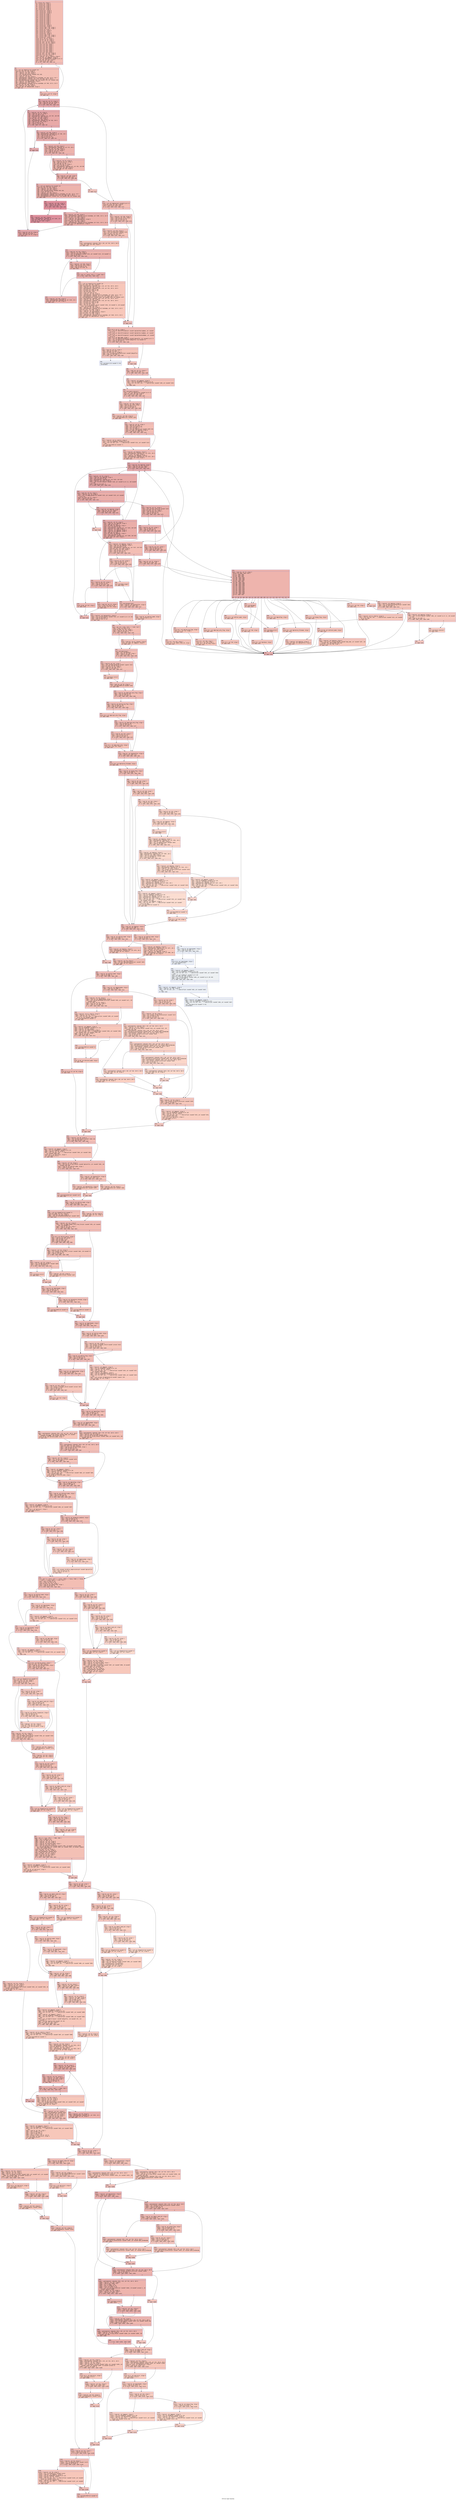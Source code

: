 digraph "CFG for 'main' function" {
	label="CFG for 'main' function";

	Node0x6000007b78e0 [shape=record,color="#3d50c3ff", style=filled, fillcolor="#e36c5570" fontname="Courier",label="{2:\l|  %3 = alloca i32, align 4\l  %4 = alloca i32, align 4\l  %5 = alloca ptr, align 8\l  %6 = alloca i32, align 4\l  %7 = alloca i32, align 4\l  %8 = alloca ptr, align 8\l  %9 = alloca ptr, align 8\l  %10 = alloca ptr, align 8\l  %11 = alloca ptr, align 8\l  %12 = alloca ptr, align 8\l  %13 = alloca i8, align 1\l  %14 = alloca i8, align 1\l  %15 = alloca i8, align 1\l  %16 = alloca i8, align 1\l  %17 = alloca i8, align 1\l  %18 = alloca i8, align 1\l  %19 = alloca i8, align 1\l  %20 = alloca i8, align 1\l  %21 = alloca i8, align 1\l  %22 = alloca i8, align 1\l  %23 = alloca ptr, align 8\l  %24 = alloca ptr, align 8\l  %25 = alloca [256 x i8], align 1\l  %26 = alloca [256 x i8], align 1\l  %27 = alloca i8, align 1\l  %28 = alloca ptr, align 8\l  %29 = alloca i8, align 1\l  %30 = alloca ptr, align 8\l  %31 = alloca i32, align 4\l  %32 = alloca [256 x i8], align 1\l  %33 = alloca [256 x i8], align 1\l  %34 = alloca ptr, align 8\l  store i32 0, ptr %3, align 4\l  store i32 %0, ptr %4, align 4\l  store ptr %1, ptr %5, align 8\l  store ptr null, ptr %8, align 8\l  store ptr null, ptr %9, align 8\l  store i8 0, ptr %13, align 1\l  store i8 0, ptr %14, align 1\l  store i8 0, ptr %15, align 1\l  store i8 0, ptr %16, align 1\l  store i8 0, ptr %17, align 1\l  store i8 0, ptr %18, align 1\l  store i8 0, ptr %19, align 1\l  store i8 0, ptr %20, align 1\l  store ptr null, ptr %23, align 8\l  store ptr null, ptr %24, align 8\l  store i8 0, ptr %27, align 1\l  %35 = load ptr, ptr @__stderrp, align 8\l  store ptr %35, ptr @pgpout, align 8\l  %36 = call ptr @getenv(ptr noundef @.str.2)\l  store ptr %36, ptr %28, align 8\l  %37 = icmp ne ptr %36, null\l  br i1 %37, label %38, label %51\l|{<s0>T|<s1>F}}"];
	Node0x6000007b78e0:s0 -> Node0x6000007b7930[tooltip="2 -> 38\nProbability 62.50%" ];
	Node0x6000007b78e0:s1 -> Node0x6000007b7980[tooltip="2 -> 51\nProbability 37.50%" ];
	Node0x6000007b7930 [shape=record,color="#3d50c3ff", style=filled, fillcolor="#e5705870" fontname="Courier",label="{38:\l|  %39 = call ptr @xmalloc(i32 noundef 24)\l  store ptr %39, ptr %30, align 8\l  %40 = load ptr, ptr %28, align 8\l  %41 = load ptr, ptr %28, align 8\l  %42 = call i64 @strlen(ptr noundef %41) #10\l  %43 = trunc i64 %42 to i32\l  %44 = load ptr, ptr %30, align 8\l  %45 = getelementptr inbounds %struct.hashedpw, ptr %44, i32 0, i32 1\l  %46 = getelementptr inbounds [16 x i8], ptr %45, i64 0, i64 0\l  call void @hashpass(ptr noundef %40, i32 noundef %43, ptr noundef %46)\l  %47 = load ptr, ptr @keypasswds, align 8\l  %48 = load ptr, ptr %30, align 8\l  %49 = getelementptr inbounds %struct.hashedpw, ptr %48, i32 0, i32 0\l  store ptr %47, ptr %49, align 8\l  %50 = load ptr, ptr %30, align 8\l  store ptr %50, ptr @keypasswds, align 8\l  br label %51\l}"];
	Node0x6000007b7930 -> Node0x6000007b7980[tooltip="38 -> 51\nProbability 100.00%" ];
	Node0x6000007b7980 [shape=record,color="#3d50c3ff", style=filled, fillcolor="#e36c5570" fontname="Courier",label="{51:\l|  store i32 1, ptr %7, align 4\l  br label %52\l}"];
	Node0x6000007b7980 -> Node0x6000007b79d0[tooltip="51 -> 52\nProbability 100.00%" ];
	Node0x6000007b79d0 [shape=record,color="#3d50c3ff", style=filled, fillcolor="#ca3b3770" fontname="Courier",label="{52:\l|  %53 = load i32, ptr %7, align 4\l  %54 = load i32, ptr %4, align 4\l  %55 = icmp slt i32 %53, %54\l  br i1 %55, label %56, label %117\l|{<s0>T|<s1>F}}"];
	Node0x6000007b79d0:s0 -> Node0x6000007b7a20[tooltip="52 -> 56\nProbability 96.88%" ];
	Node0x6000007b79d0:s1 -> Node0x6000007b7de0[tooltip="52 -> 117\nProbability 3.12%" ];
	Node0x6000007b7a20 [shape=record,color="#3d50c3ff", style=filled, fillcolor="#ca3b3770" fontname="Courier",label="{56:\l|  %57 = load ptr, ptr %5, align 8\l  %58 = load i32, ptr %7, align 4\l  %59 = sext i32 %58 to i64\l  %60 = getelementptr inbounds ptr, ptr %57, i64 %59\l  %61 = load ptr, ptr %60, align 8\l  store ptr %61, ptr %28, align 8\l  %62 = load ptr, ptr %28, align 8\l  %63 = getelementptr inbounds i8, ptr %62, i64 0\l  %64 = load i8, ptr %63, align 1\l  %65 = sext i8 %64 to i32\l  %66 = icmp ne i32 %65, 45\l  br i1 %66, label %73, label %67\l|{<s0>T|<s1>F}}"];
	Node0x6000007b7a20:s0 -> Node0x6000007b7ac0[tooltip="56 -> 73\nProbability 50.00%" ];
	Node0x6000007b7a20:s1 -> Node0x6000007b7a70[tooltip="56 -> 67\nProbability 50.00%" ];
	Node0x6000007b7a70 [shape=record,color="#3d50c3ff", style=filled, fillcolor="#d0473d70" fontname="Courier",label="{67:\l|  %68 = load ptr, ptr %28, align 8\l  %69 = getelementptr inbounds i8, ptr %68, i64 1\l  %70 = load i8, ptr %69, align 1\l  %71 = sext i8 %70 to i32\l  %72 = icmp ne i32 %71, 122\l  br i1 %72, label %73, label %74\l|{<s0>T|<s1>F}}"];
	Node0x6000007b7a70:s0 -> Node0x6000007b7ac0[tooltip="67 -> 73\nProbability 50.00%" ];
	Node0x6000007b7a70:s1 -> Node0x6000007b7b10[tooltip="67 -> 74\nProbability 50.00%" ];
	Node0x6000007b7ac0 [shape=record,color="#3d50c3ff", style=filled, fillcolor="#cc403a70" fontname="Courier",label="{73:\l|  br label %114\l}"];
	Node0x6000007b7ac0 -> Node0x6000007b7d90[tooltip="73 -> 114\nProbability 100.00%" ];
	Node0x6000007b7b10 [shape=record,color="#3d50c3ff", style=filled, fillcolor="#d6524470" fontname="Courier",label="{74:\l|  %75 = load ptr, ptr %28, align 8\l  %76 = getelementptr inbounds i8, ptr %75, i64 2\l  store ptr %76, ptr %28, align 8\l  %77 = load ptr, ptr %28, align 8\l  %78 = load i8, ptr %77, align 1\l  %79 = icmp ne i8 %78, 0\l  br i1 %79, label %87, label %80\l|{<s0>T|<s1>F}}"];
	Node0x6000007b7b10:s0 -> Node0x6000007b7bb0[tooltip="74 -> 87\nProbability 62.50%" ];
	Node0x6000007b7b10:s1 -> Node0x6000007b7b60[tooltip="74 -> 80\nProbability 37.50%" ];
	Node0x6000007b7b60 [shape=record,color="#3d50c3ff", style=filled, fillcolor="#de614d70" fontname="Courier",label="{80:\l|  %81 = load ptr, ptr %5, align 8\l  %82 = load i32, ptr %7, align 4\l  %83 = add nsw i32 %82, 1\l  store i32 %83, ptr %7, align 4\l  %84 = sext i32 %83 to i64\l  %85 = getelementptr inbounds ptr, ptr %81, i64 %84\l  %86 = load ptr, ptr %85, align 8\l  store ptr %86, ptr %28, align 8\l  br label %87\l}"];
	Node0x6000007b7b60 -> Node0x6000007b7bb0[tooltip="80 -> 87\nProbability 100.00%" ];
	Node0x6000007b7bb0 [shape=record,color="#3d50c3ff", style=filled, fillcolor="#d6524470" fontname="Courier",label="{87:\l|  %88 = load ptr, ptr %28, align 8\l  %89 = icmp ne ptr %88, null\l  br i1 %89, label %91, label %90\l|{<s0>T|<s1>F}}"];
	Node0x6000007b7bb0:s0 -> Node0x6000007b7c50[tooltip="87 -> 91\nProbability 96.88%" ];
	Node0x6000007b7bb0:s1 -> Node0x6000007b7c00[tooltip="87 -> 90\nProbability 3.12%" ];
	Node0x6000007b7c00 [shape=record,color="#3d50c3ff", style=filled, fillcolor="#ec7f6370" fontname="Courier",label="{90:\l|  br label %117\l}"];
	Node0x6000007b7c00 -> Node0x6000007b7de0[tooltip="90 -> 117\nProbability 100.00%" ];
	Node0x6000007b7c50 [shape=record,color="#3d50c3ff", style=filled, fillcolor="#d6524470" fontname="Courier",label="{91:\l|  %92 = call ptr @xmalloc(i32 noundef 24)\l  store ptr %92, ptr %30, align 8\l  %93 = load ptr, ptr %28, align 8\l  %94 = load ptr, ptr %28, align 8\l  %95 = call i64 @strlen(ptr noundef %94) #10\l  %96 = trunc i64 %95 to i32\l  %97 = load ptr, ptr %30, align 8\l  %98 = getelementptr inbounds %struct.hashedpw, ptr %97, i32 0, i32 1\l  %99 = getelementptr inbounds [16 x i8], ptr %98, i64 0, i64 0\l  call void @hashpass(ptr noundef %93, i32 noundef %96, ptr noundef %99)\l  br label %100\l}"];
	Node0x6000007b7c50 -> Node0x6000007b7ca0[tooltip="91 -> 100\nProbability 100.00%" ];
	Node0x6000007b7ca0 [shape=record,color="#b70d28ff", style=filled, fillcolor="#b70d2870" fontname="Courier",label="{100:\l|  %101 = load ptr, ptr %28, align 8\l  %102 = load i8, ptr %101, align 1\l  %103 = icmp ne i8 %102, 0\l  br i1 %103, label %104, label %107\l|{<s0>T|<s1>F}}"];
	Node0x6000007b7ca0:s0 -> Node0x6000007b7cf0[tooltip="100 -> 104\nProbability 96.88%" ];
	Node0x6000007b7ca0:s1 -> Node0x6000007b7d40[tooltip="100 -> 107\nProbability 3.12%" ];
	Node0x6000007b7cf0 [shape=record,color="#b70d28ff", style=filled, fillcolor="#b70d2870" fontname="Courier",label="{104:\l|  %105 = load ptr, ptr %28, align 8\l  %106 = getelementptr inbounds i8, ptr %105, i32 1\l  store ptr %106, ptr %28, align 8\l  store i8 32, ptr %105, align 1\l  br label %100\l}"];
	Node0x6000007b7cf0 -> Node0x6000007b7ca0[tooltip="104 -> 100\nProbability 100.00%" ];
	Node0x6000007b7d40 [shape=record,color="#3d50c3ff", style=filled, fillcolor="#d6524470" fontname="Courier",label="{107:\l|  %108 = load ptr, ptr %30, align 8\l  %109 = getelementptr inbounds %struct.hashedpw, ptr %108, i32 0, i32 0\l  store ptr null, ptr %109, align 8\l  %110 = load ptr, ptr %30, align 8\l  %111 = load ptr, ptr @passwdstail, align 8\l  store ptr %110, ptr %111, align 8\l  %112 = load ptr, ptr %30, align 8\l  %113 = getelementptr inbounds %struct.hashedpw, ptr %112, i32 0, i32 0\l  store ptr %113, ptr @passwdstail, align 8\l  br label %114\l}"];
	Node0x6000007b7d40 -> Node0x6000007b7d90[tooltip="107 -> 114\nProbability 100.00%" ];
	Node0x6000007b7d90 [shape=record,color="#3d50c3ff", style=filled, fillcolor="#ca3b3770" fontname="Courier",label="{114:\l|  %115 = load i32, ptr %7, align 4\l  %116 = add nsw i32 %115, 1\l  store i32 %116, ptr %7, align 4\l  br label %52\l}"];
	Node0x6000007b7d90 -> Node0x6000007b79d0[tooltip="114 -> 52\nProbability 100.00%" ];
	Node0x6000007b7de0 [shape=record,color="#3d50c3ff", style=filled, fillcolor="#e36c5570" fontname="Courier",label="{117:\l|  %118 = call ptr @getenv(ptr noundef @.str.3)\l  store ptr %118, ptr %28, align 8\l  %119 = icmp ne ptr %118, null\l  br i1 %119, label %120, label %172\l|{<s0>T|<s1>F}}"];
	Node0x6000007b7de0:s0 -> Node0x6000007b7e30[tooltip="117 -> 120\nProbability 62.50%" ];
	Node0x6000007b7de0:s1 -> Node0x6000007b0140[tooltip="117 -> 172\nProbability 37.50%" ];
	Node0x6000007b7e30 [shape=record,color="#3d50c3ff", style=filled, fillcolor="#e5705870" fontname="Courier",label="{120:\l|  %121 = load ptr, ptr %28, align 8\l  %122 = load i8, ptr %121, align 1\l  %123 = sext i8 %122 to i32\l  %124 = icmp ne i32 %123, 0\l  br i1 %124, label %125, label %171\l|{<s0>T|<s1>F}}"];
	Node0x6000007b7e30:s0 -> Node0x6000007b7e80[tooltip="120 -> 125\nProbability 62.50%" ];
	Node0x6000007b7e30:s1 -> Node0x6000007b00f0[tooltip="120 -> 171\nProbability 37.50%" ];
	Node0x6000007b7e80 [shape=record,color="#3d50c3ff", style=filled, fillcolor="#e8765c70" fontname="Courier",label="{125:\l|  %126 = load ptr, ptr %28, align 8\l  %127 = call i32 @atoi(ptr noundef %126)\l  store i32 %127, ptr %31, align 4\l  %128 = icmp sge i32 %127, 0\l  br i1 %128, label %129, label %171\l|{<s0>T|<s1>F}}"];
	Node0x6000007b7e80:s0 -> Node0x6000007b7ed0[tooltip="125 -> 129\nProbability 50.00%" ];
	Node0x6000007b7e80:s1 -> Node0x6000007b00f0[tooltip="125 -> 171\nProbability 50.00%" ];
	Node0x6000007b7ed0 [shape=record,color="#3d50c3ff", style=filled, fillcolor="#ec7f6370" fontname="Courier",label="{129:\l|  %130 = getelementptr inbounds [256 x i8], ptr %32, i64 0, i64 0\l  store ptr %130, ptr %28, align 8\l  br label %131\l}"];
	Node0x6000007b7ed0 -> Node0x6000007b7f20[tooltip="129 -> 131\nProbability 100.00%" ];
	Node0x6000007b7f20 [shape=record,color="#3d50c3ff", style=filled, fillcolor="#d6524470" fontname="Courier",label="{131:\l|  %132 = load i32, ptr %31, align 4\l  %133 = load ptr, ptr %28, align 8\l  %134 = call i32 @read(i32 noundef %132, ptr noundef %133, i32 noundef 1)\l  %135 = icmp eq i32 %134, 1\l  br i1 %135, label %136, label %141\l|{<s0>T|<s1>F}}"];
	Node0x6000007b7f20:s0 -> Node0x6000007b7f70[tooltip="131 -> 136\nProbability 50.00%" ];
	Node0x6000007b7f20:s1 -> Node0x6000007b0000[tooltip="131 -> 141\nProbability 50.00%" ];
	Node0x6000007b7f70 [shape=record,color="#3d50c3ff", style=filled, fillcolor="#dc5d4a70" fontname="Courier",label="{136:\l|  %137 = load ptr, ptr %28, align 8\l  %138 = load i8, ptr %137, align 1\l  %139 = sext i8 %138 to i32\l  %140 = icmp ne i32 %139, 10\l  br label %141\l}"];
	Node0x6000007b7f70 -> Node0x6000007b0000[tooltip="136 -> 141\nProbability 100.00%" ];
	Node0x6000007b0000 [shape=record,color="#3d50c3ff", style=filled, fillcolor="#d6524470" fontname="Courier",label="{141:\l|  %142 = phi i1 [ false, %131 ], [ %140, %136 ]\l  br i1 %142, label %143, label %146\l|{<s0>T|<s1>F}}"];
	Node0x6000007b0000:s0 -> Node0x6000007b0050[tooltip="141 -> 143\nProbability 96.88%" ];
	Node0x6000007b0000:s1 -> Node0x6000007b00a0[tooltip="141 -> 146\nProbability 3.12%" ];
	Node0x6000007b0050 [shape=record,color="#3d50c3ff", style=filled, fillcolor="#d6524470" fontname="Courier",label="{143:\l|  %144 = load ptr, ptr %28, align 8\l  %145 = getelementptr inbounds i8, ptr %144, i32 1\l  store ptr %145, ptr %28, align 8\l  br label %131\l}"];
	Node0x6000007b0050 -> Node0x6000007b7f20[tooltip="143 -> 131\nProbability 100.00%" ];
	Node0x6000007b00a0 [shape=record,color="#3d50c3ff", style=filled, fillcolor="#ec7f6370" fontname="Courier",label="{146:\l|  %147 = call ptr @xmalloc(i32 noundef 24)\l  store ptr %147, ptr %30, align 8\l  %148 = getelementptr inbounds [256 x i8], ptr %32, i64 0, i64 0\l  %149 = load ptr, ptr %28, align 8\l  %150 = getelementptr inbounds [256 x i8], ptr %32, i64 0, i64 0\l  %151 = ptrtoint ptr %149 to i64\l  %152 = ptrtoint ptr %150 to i64\l  %153 = sub i64 %151, %152\l  %154 = trunc i64 %153 to i32\l  %155 = load ptr, ptr %30, align 8\l  %156 = getelementptr inbounds %struct.hashedpw, ptr %155, i32 0, i32 1\l  %157 = getelementptr inbounds [16 x i8], ptr %156, i64 0, i64 0\l  call void @hashpass(ptr noundef %148, i32 noundef %154, ptr noundef %157)\l  %158 = getelementptr inbounds [256 x i8], ptr %32, i64 0, i64 0\l  %159 = load ptr, ptr %28, align 8\l  %160 = getelementptr inbounds [256 x i8], ptr %32, i64 0, i64 0\l  %161 = ptrtoint ptr %159 to i64\l  %162 = ptrtoint ptr %160 to i64\l  %163 = sub i64 %161, %162\l  %164 = call ptr @__memset_chk(ptr noundef %158, i32 noundef 0, i64 noundef\l... %163, i64 noundef 256) #10\l  %165 = load ptr, ptr %30, align 8\l  %166 = getelementptr inbounds %struct.hashedpw, ptr %165, i32 0, i32 0\l  store ptr null, ptr %166, align 8\l  %167 = load ptr, ptr %30, align 8\l  %168 = load ptr, ptr @passwdstail, align 8\l  store ptr %167, ptr %168, align 8\l  %169 = load ptr, ptr %30, align 8\l  %170 = getelementptr inbounds %struct.hashedpw, ptr %169, i32 0, i32 0\l  store ptr %170, ptr @passwdstail, align 8\l  br label %171\l}"];
	Node0x6000007b00a0 -> Node0x6000007b00f0[tooltip="146 -> 171\nProbability 100.00%" ];
	Node0x6000007b00f0 [shape=record,color="#3d50c3ff", style=filled, fillcolor="#e5705870" fontname="Courier",label="{171:\l|  br label %172\l}"];
	Node0x6000007b00f0 -> Node0x6000007b0140[tooltip="171 -> 172\nProbability 100.00%" ];
	Node0x6000007b0140 [shape=record,color="#3d50c3ff", style=filled, fillcolor="#e36c5570" fontname="Courier",label="{172:\l|  store i32 0, ptr %7, align 4\l  %173 = call ptr @buildfilename(ptr noundef @globalPubringName, ptr noundef\l... @.str.4)\l  %174 = call ptr @buildfilename(ptr noundef @globalSecringName, ptr noundef\l... @.str.5)\l  %175 = call ptr @buildfilename(ptr noundef @globalRandseedName, ptr noundef\l... @.str.6)\l  store i8 0, ptr @my_name, align 1\l  %176 = call ptr @buildfilename(ptr noundef @mcguffin, ptr noundef @.str.7)\l  %177 = call i32 @access(ptr noundef @mcguffin, i32 noundef 0)\l  %178 = icmp eq i32 %177, 0\l  br i1 %178, label %179, label %186\l|{<s0>T|<s1>F}}"];
	Node0x6000007b0140:s0 -> Node0x6000007b0190[tooltip="172 -> 179\nProbability 37.50%" ];
	Node0x6000007b0140:s1 -> Node0x6000007b0280[tooltip="172 -> 186\nProbability 62.50%" ];
	Node0x6000007b0190 [shape=record,color="#3d50c3ff", style=filled, fillcolor="#e97a5f70" fontname="Courier",label="{179:\l|  %180 = load i32, ptr %7, align 4\l  %181 = add nsw i32 %180, 1\l  store i32 %181, ptr %7, align 4\l  %182 = call i32 @processConfigFile(ptr noundef @mcguffin)\l  %183 = icmp slt i32 %182, 0\l  br i1 %183, label %184, label %185\l|{<s0>T|<s1>F}}"];
	Node0x6000007b0190:s0 -> Node0x6000007b01e0[tooltip="179 -> 184\nProbability 0.00%" ];
	Node0x6000007b0190:s1 -> Node0x6000007b0230[tooltip="179 -> 185\nProbability 100.00%" ];
	Node0x6000007b01e0 [shape=record,color="#3d50c3ff", style=filled, fillcolor="#d4dbe670" fontname="Courier",label="{184:\l|  call void @exit(i32 noundef 5) #11\l  unreachable\l}"];
	Node0x6000007b0230 [shape=record,color="#3d50c3ff", style=filled, fillcolor="#e97a5f70" fontname="Courier",label="{185:\l|  br label %186\l}"];
	Node0x6000007b0230 -> Node0x6000007b0280[tooltip="185 -> 186\nProbability 100.00%" ];
	Node0x6000007b0280 [shape=record,color="#3d50c3ff", style=filled, fillcolor="#e36c5570" fontname="Courier",label="{186:\l|  %187 = load i32, ptr %7, align 4\l  %188 = icmp ne i32 %187, 0\l  br i1 %188, label %193, label %189\l|{<s0>T|<s1>F}}"];
	Node0x6000007b0280:s0 -> Node0x6000007b0320[tooltip="186 -> 193\nProbability 62.50%" ];
	Node0x6000007b0280:s1 -> Node0x6000007b02d0[tooltip="186 -> 189\nProbability 37.50%" ];
	Node0x6000007b02d0 [shape=record,color="#3d50c3ff", style=filled, fillcolor="#e97a5f70" fontname="Courier",label="{189:\l|  %190 = load ptr, ptr @pgpout, align 8\l  %191 = call ptr @LANG(ptr noundef @.str.8)\l  %192 = call i32 (ptr, ptr, ...) @fprintf(ptr noundef %190, ptr noundef %191)\l... #10\l  br label %193\l}"];
	Node0x6000007b02d0 -> Node0x6000007b0320[tooltip="189 -> 193\nProbability 100.00%" ];
	Node0x6000007b0320 [shape=record,color="#3d50c3ff", style=filled, fillcolor="#e36c5570" fontname="Courier",label="{193:\l|  call void @init_charset()\l  %194 = call ptr @getenv(ptr noundef @.str.9)\l  store ptr %194, ptr %28, align 8\l  %195 = icmp ne ptr %194, null\l  br i1 %195, label %196, label %203\l|{<s0>T|<s1>F}}"];
	Node0x6000007b0320:s0 -> Node0x6000007b0370[tooltip="193 -> 196\nProbability 62.50%" ];
	Node0x6000007b0320:s1 -> Node0x6000007b0410[tooltip="193 -> 203\nProbability 37.50%" ];
	Node0x6000007b0370 [shape=record,color="#3d50c3ff", style=filled, fillcolor="#e5705870" fontname="Courier",label="{196:\l|  %197 = load ptr, ptr %28, align 8\l  %198 = load i8, ptr %197, align 1\l  %199 = sext i8 %198 to i32\l  %200 = icmp ne i32 %199, 0\l  br i1 %200, label %201, label %203\l|{<s0>T|<s1>F}}"];
	Node0x6000007b0370:s0 -> Node0x6000007b03c0[tooltip="196 -> 201\nProbability 62.50%" ];
	Node0x6000007b0370:s1 -> Node0x6000007b0410[tooltip="196 -> 203\nProbability 37.50%" ];
	Node0x6000007b03c0 [shape=record,color="#3d50c3ff", style=filled, fillcolor="#e8765c70" fontname="Courier",label="{201:\l|  %202 = load ptr, ptr %28, align 8\l  call void @settmpdir(ptr noundef %202)\l  br label %203\l}"];
	Node0x6000007b03c0 -> Node0x6000007b0410[tooltip="201 -> 203\nProbability 100.00%" ];
	Node0x6000007b0410 [shape=record,color="#3d50c3ff", style=filled, fillcolor="#e36c5570" fontname="Courier",label="{203:\l|  %204 = load i32, ptr %4, align 4\l  %205 = add nsw i32 %204, 2\l  %206 = sext i32 %205 to i64\l  %207 = mul i64 %206, 8\l  %208 = call ptr @malloc(i64 noundef %207) #12\l  store ptr %208, ptr @myArgv, align 8\l  %209 = icmp eq ptr %208, null\l  br i1 %209, label %210, label %214\l|{<s0>T|<s1>F}}"];
	Node0x6000007b0410:s0 -> Node0x6000007b0460[tooltip="203 -> 210\nProbability 37.50%" ];
	Node0x6000007b0410:s1 -> Node0x6000007b04b0[tooltip="203 -> 214\nProbability 62.50%" ];
	Node0x6000007b0460 [shape=record,color="#3d50c3ff", style=filled, fillcolor="#e97a5f70" fontname="Courier",label="{210:\l|  %211 = load ptr, ptr @__stderrp, align 8\l  %212 = call ptr @LANG(ptr noundef @.str.10)\l  %213 = call i32 (ptr, ptr, ...) @fprintf(ptr noundef %211, ptr noundef %212)\l... #10\l  call void @exitPGP(i32 noundef 7)\l  br label %214\l}"];
	Node0x6000007b0460 -> Node0x6000007b04b0[tooltip="210 -> 214\nProbability 100.00%" ];
	Node0x6000007b04b0 [shape=record,color="#3d50c3ff", style=filled, fillcolor="#e36c5570" fontname="Courier",label="{214:\l|  %215 = load ptr, ptr @myArgv, align 8\l  %216 = getelementptr inbounds ptr, ptr %215, i64 0\l  store ptr null, ptr %216, align 8\l  %217 = load ptr, ptr @myArgv, align 8\l  %218 = getelementptr inbounds ptr, ptr %217, i64 1\l  store ptr null, ptr %218, align 8\l  br label %219\l}"];
	Node0x6000007b04b0 -> Node0x6000007b0500[tooltip="214 -> 219\nProbability 100.00%" ];
	Node0x6000007b0500 [shape=record,color="#3d50c3ff", style=filled, fillcolor="#cc403a70" fontname="Courier",label="{219:\l|  %220 = load i32, ptr @optind, align 4\l  %221 = load i32, ptr %4, align 4\l  %222 = icmp slt i32 %220, %221\l  br i1 %222, label %223, label %316\l|{<s0>T|<s1>F}}"];
	Node0x6000007b0500:s0 -> Node0x6000007b0550[tooltip="219 -> 223\nProbability 96.88%" ];
	Node0x6000007b0500:s1 -> Node0x6000007b1130[tooltip="219 -> 316\nProbability 3.12%" ];
	Node0x6000007b0550 [shape=record,color="#3d50c3ff", style=filled, fillcolor="#cc403a70" fontname="Courier",label="{223:\l|  %224 = load ptr, ptr %5, align 8\l  %225 = load i32, ptr @optind, align 4\l  %226 = sext i32 %225 to i64\l  %227 = getelementptr inbounds ptr, ptr %224, i64 %226\l  %228 = load ptr, ptr %227, align 8\l  %229 = call i32 @strncmp(ptr noundef %228, ptr noundef @.str.11, i64 noundef\l... 2) #10\l  %230 = icmp ne i32 %229, 0\l  br i1 %230, label %231, label %236\l|{<s0>T|<s1>F}}"];
	Node0x6000007b0550:s0 -> Node0x6000007b05a0[tooltip="223 -> 231\nProbability 62.50%" ];
	Node0x6000007b0550:s1 -> Node0x6000007b05f0[tooltip="223 -> 236\nProbability 37.50%" ];
	Node0x6000007b05a0 [shape=record,color="#3d50c3ff", style=filled, fillcolor="#d0473d70" fontname="Courier",label="{231:\l|  %232 = load i32, ptr %4, align 4\l  %233 = load ptr, ptr %5, align 8\l  %234 = call i32 @pgp_getopt(i32 noundef %232, ptr noundef %233, ptr noundef\l... @.str.12)\l  store i32 %234, ptr %7, align 4\l  %235 = icmp eq i32 %234, -1\l  br i1 %235, label %236, label %253\l|{<s0>T|<s1>F}}"];
	Node0x6000007b05a0:s0 -> Node0x6000007b05f0[tooltip="231 -> 236\nProbability 37.50%" ];
	Node0x6000007b05a0:s1 -> Node0x6000007b06e0[tooltip="231 -> 253\nProbability 62.50%" ];
	Node0x6000007b05f0 [shape=record,color="#3d50c3ff", style=filled, fillcolor="#d0473d70" fontname="Courier",label="{236:\l|  %237 = load i32, ptr @optind, align 4\l  %238 = load i32, ptr %4, align 4\l  %239 = icmp eq i32 %237, %238\l  br i1 %239, label %240, label %241\l|{<s0>T|<s1>F}}"];
	Node0x6000007b05f0:s0 -> Node0x6000007b0640[tooltip="236 -> 240\nProbability 3.12%" ];
	Node0x6000007b05f0:s1 -> Node0x6000007b0690[tooltip="236 -> 241\nProbability 96.88%" ];
	Node0x6000007b0640 [shape=record,color="#3d50c3ff", style=filled, fillcolor="#e97a5f70" fontname="Courier",label="{240:\l|  br label %316\l}"];
	Node0x6000007b0640 -> Node0x6000007b1130[tooltip="240 -> 316\nProbability 100.00%" ];
	Node0x6000007b0690 [shape=record,color="#3d50c3ff", style=filled, fillcolor="#d0473d70" fontname="Courier",label="{241:\l|  %242 = load ptr, ptr %5, align 8\l  %243 = load i32, ptr @optind, align 4\l  %244 = add nsw i32 %243, 1\l  store i32 %244, ptr @optind, align 4\l  %245 = sext i32 %243 to i64\l  %246 = getelementptr inbounds ptr, ptr %242, i64 %245\l  %247 = load ptr, ptr %246, align 8\l  %248 = load ptr, ptr @myArgv, align 8\l  %249 = load i32, ptr @myArgc, align 4\l  %250 = add nsw i32 %249, 1\l  store i32 %250, ptr @myArgc, align 4\l  %251 = sext i32 %249 to i64\l  %252 = getelementptr inbounds ptr, ptr %248, i64 %251\l  store ptr %247, ptr %252, align 8\l  br label %219\l}"];
	Node0x6000007b0690 -> Node0x6000007b0500[tooltip="241 -> 219\nProbability 100.00%" ];
	Node0x6000007b06e0 [shape=record,color="#3d50c3ff", style=filled, fillcolor="#d6524470" fontname="Courier",label="{253:\l|  %254 = load i32, ptr %7, align 4\l  %255 = call i32 @to_lower(i32 noundef %254)\l  store i32 %255, ptr %7, align 4\l  %256 = load i8, ptr %18, align 1\l  %257 = zext i8 %256 to i32\l  %258 = icmp ne i32 %257, 0\l  br i1 %258, label %259, label %279\l|{<s0>T|<s1>F}}"];
	Node0x6000007b06e0:s0 -> Node0x6000007b0730[tooltip="253 -> 259\nProbability 62.50%" ];
	Node0x6000007b06e0:s1 -> Node0x6000007b0960[tooltip="253 -> 279\nProbability 37.50%" ];
	Node0x6000007b0730 [shape=record,color="#3d50c3ff", style=filled, fillcolor="#d8564670" fontname="Courier",label="{259:\l|  %260 = load i8, ptr %27, align 1\l  %261 = sext i8 %260 to i32\l  %262 = icmp eq i32 %261, 0\l  br i1 %262, label %270, label %263\l|{<s0>T|<s1>F}}"];
	Node0x6000007b0730:s0 -> Node0x6000007b0820[tooltip="259 -> 270\nProbability 37.50%" ];
	Node0x6000007b0730:s1 -> Node0x6000007b0780[tooltip="259 -> 263\nProbability 62.50%" ];
	Node0x6000007b0780 [shape=record,color="#3d50c3ff", style=filled, fillcolor="#dc5d4a70" fontname="Courier",label="{263:\l|  %264 = load i8, ptr %27, align 1\l  %265 = sext i8 %264 to i32\l  %266 = icmp eq i32 %265, 118\l  br i1 %266, label %267, label %279\l|{<s0>T|<s1>F}}"];
	Node0x6000007b0780:s0 -> Node0x6000007b07d0[tooltip="263 -> 267\nProbability 50.00%" ];
	Node0x6000007b0780:s1 -> Node0x6000007b0960[tooltip="263 -> 279\nProbability 50.00%" ];
	Node0x6000007b07d0 [shape=record,color="#3d50c3ff", style=filled, fillcolor="#e1675170" fontname="Courier",label="{267:\l|  %268 = load i32, ptr %7, align 4\l  %269 = icmp eq i32 %268, 118\l  br i1 %269, label %270, label %279\l|{<s0>T|<s1>F}}"];
	Node0x6000007b07d0:s0 -> Node0x6000007b0820[tooltip="267 -> 270\nProbability 50.00%" ];
	Node0x6000007b07d0:s1 -> Node0x6000007b0960[tooltip="267 -> 279\nProbability 50.00%" ];
	Node0x6000007b0820 [shape=record,color="#3d50c3ff", style=filled, fillcolor="#dc5d4a70" fontname="Courier",label="{270:\l|  %271 = load i8, ptr %27, align 1\l  %272 = sext i8 %271 to i32\l  %273 = icmp eq i32 %272, 118\l  br i1 %273, label %274, label %275\l|{<s0>T|<s1>F}}"];
	Node0x6000007b0820:s0 -> Node0x6000007b0870[tooltip="270 -> 274\nProbability 50.00%" ];
	Node0x6000007b0820:s1 -> Node0x6000007b08c0[tooltip="270 -> 275\nProbability 50.00%" ];
	Node0x6000007b0870 [shape=record,color="#3d50c3ff", style=filled, fillcolor="#e1675170" fontname="Courier",label="{274:\l|  store i8 86, ptr %27, align 1\l  br label %278\l}"];
	Node0x6000007b0870 -> Node0x6000007b0910[tooltip="274 -> 278\nProbability 100.00%" ];
	Node0x6000007b08c0 [shape=record,color="#3d50c3ff", style=filled, fillcolor="#e1675170" fontname="Courier",label="{275:\l|  %276 = load i32, ptr %7, align 4\l  %277 = trunc i32 %276 to i8\l  store i8 %277, ptr %27, align 1\l  br label %278\l}"];
	Node0x6000007b08c0 -> Node0x6000007b0910[tooltip="275 -> 278\nProbability 100.00%" ];
	Node0x6000007b0910 [shape=record,color="#3d50c3ff", style=filled, fillcolor="#dc5d4a70" fontname="Courier",label="{278:\l|  br label %219\l}"];
	Node0x6000007b0910 -> Node0x6000007b0500[tooltip="278 -> 219\nProbability 100.00%" ];
	Node0x6000007b0960 [shape=record,color="#3d50c3ff", style=filled, fillcolor="#d8564670" fontname="Courier",label="{279:\l|  %280 = load i32, ptr %7, align 4\l  switch i32 %280, label %314 [\l    i32 97, label %281\l    i32 98, label %282\l    i32 99, label %283\l    i32 100, label %284\l    i32 101, label %285\l    i32 102, label %286\l    i32 63, label %287\l    i32 104, label %287\l    i32 107, label %288\l    i32 108, label %289\l    i32 109, label %290\l    i32 112, label %291\l    i32 111, label %292\l    i32 115, label %294\l    i32 116, label %295\l    i32 117, label %296\l    i32 119, label %299\l    i32 122, label %300\l    i32 43, label %301\l  ]\l|{<s0>def|<s1>97|<s2>98|<s3>99|<s4>100|<s5>101|<s6>102|<s7>63|<s8>104|<s9>107|<s10>108|<s11>109|<s12>112|<s13>111|<s14>115|<s15>116|<s16>117|<s17>119|<s18>122|<s19>43}}"];
	Node0x6000007b0960:s0 -> Node0x6000007b1090[tooltip="279 -> 314\nProbability 5.00%" ];
	Node0x6000007b0960:s1 -> Node0x6000007b09b0[tooltip="279 -> 281\nProbability 5.00%" ];
	Node0x6000007b0960:s2 -> Node0x6000007b0a00[tooltip="279 -> 282\nProbability 5.00%" ];
	Node0x6000007b0960:s3 -> Node0x6000007b0a50[tooltip="279 -> 283\nProbability 5.00%" ];
	Node0x6000007b0960:s4 -> Node0x6000007b0aa0[tooltip="279 -> 284\nProbability 5.00%" ];
	Node0x6000007b0960:s5 -> Node0x6000007b0af0[tooltip="279 -> 285\nProbability 5.00%" ];
	Node0x6000007b0960:s6 -> Node0x6000007b0b40[tooltip="279 -> 286\nProbability 5.00%" ];
	Node0x6000007b0960:s7 -> Node0x6000007b0b90[tooltip="279 -> 287\nProbability 10.00%" ];
	Node0x6000007b0960:s8 -> Node0x6000007b0b90[tooltip="279 -> 287\nProbability 10.00%" ];
	Node0x6000007b0960:s9 -> Node0x6000007b0be0[tooltip="279 -> 288\nProbability 5.00%" ];
	Node0x6000007b0960:s10 -> Node0x6000007b0c30[tooltip="279 -> 289\nProbability 5.00%" ];
	Node0x6000007b0960:s11 -> Node0x6000007b0c80[tooltip="279 -> 290\nProbability 5.00%" ];
	Node0x6000007b0960:s12 -> Node0x6000007b0cd0[tooltip="279 -> 291\nProbability 5.00%" ];
	Node0x6000007b0960:s13 -> Node0x6000007b0d20[tooltip="279 -> 292\nProbability 5.00%" ];
	Node0x6000007b0960:s14 -> Node0x6000007b0d70[tooltip="279 -> 294\nProbability 5.00%" ];
	Node0x6000007b0960:s15 -> Node0x6000007b0dc0[tooltip="279 -> 295\nProbability 5.00%" ];
	Node0x6000007b0960:s16 -> Node0x6000007b0e10[tooltip="279 -> 296\nProbability 5.00%" ];
	Node0x6000007b0960:s17 -> Node0x6000007b0e60[tooltip="279 -> 299\nProbability 5.00%" ];
	Node0x6000007b0960:s18 -> Node0x6000007b0eb0[tooltip="279 -> 300\nProbability 5.00%" ];
	Node0x6000007b0960:s19 -> Node0x6000007b0f00[tooltip="279 -> 301\nProbability 5.00%" ];
	Node0x6000007b09b0 [shape=record,color="#3d50c3ff", style=filled, fillcolor="#ec7f6370" fontname="Courier",label="{281:\l|  store i8 1, ptr %16, align 1\l  store i8 1, ptr @emit_radix_64, align 1\l  br label %315\l}"];
	Node0x6000007b09b0 -> Node0x6000007b10e0[tooltip="281 -> 315\nProbability 100.00%" ];
	Node0x6000007b0a00 [shape=record,color="#3d50c3ff", style=filled, fillcolor="#ec7f6370" fontname="Courier",label="{282:\l|  store i8 1, ptr @strip_sig_flag, align 1\l  store i8 1, ptr %17, align 1\l  br label %315\l}"];
	Node0x6000007b0a00 -> Node0x6000007b10e0[tooltip="282 -> 315\nProbability 100.00%" ];
	Node0x6000007b0a50 [shape=record,color="#3d50c3ff", style=filled, fillcolor="#ec7f6370" fontname="Courier",label="{283:\l|  store i8 1, ptr %20, align 1\l  store i8 1, ptr %19, align 1\l  store i8 1, ptr @c_flag, align 1\l  br label %315\l}"];
	Node0x6000007b0a50 -> Node0x6000007b10e0[tooltip="283 -> 315\nProbability 100.00%" ];
	Node0x6000007b0aa0 [shape=record,color="#3d50c3ff", style=filled, fillcolor="#ec7f6370" fontname="Courier",label="{284:\l|  store i8 1, ptr @decrypt_only_flag, align 1\l  br label %315\l}"];
	Node0x6000007b0aa0 -> Node0x6000007b10e0[tooltip="284 -> 315\nProbability 100.00%" ];
	Node0x6000007b0af0 [shape=record,color="#3d50c3ff", style=filled, fillcolor="#ec7f6370" fontname="Courier",label="{285:\l|  store i8 1, ptr %19, align 1\l  br label %315\l}"];
	Node0x6000007b0af0 -> Node0x6000007b10e0[tooltip="285 -> 315\nProbability 100.00%" ];
	Node0x6000007b0b40 [shape=record,color="#3d50c3ff", style=filled, fillcolor="#ec7f6370" fontname="Courier",label="{286:\l|  store i8 1, ptr @filter_mode, align 1\l  br label %315\l}"];
	Node0x6000007b0b40 -> Node0x6000007b10e0[tooltip="286 -> 315\nProbability 100.00%" ];
	Node0x6000007b0b90 [shape=record,color="#3d50c3ff", style=filled, fillcolor="#e8765c70" fontname="Courier",label="{287:\l|  call void @usage()\l  br label %315\l}"];
	Node0x6000007b0b90 -> Node0x6000007b10e0[tooltip="287 -> 315\nProbability 100.00%" ];
	Node0x6000007b0be0 [shape=record,color="#3d50c3ff", style=filled, fillcolor="#ec7f6370" fontname="Courier",label="{288:\l|  store i8 1, ptr %18, align 1\l  br label %315\l}"];
	Node0x6000007b0be0 -> Node0x6000007b10e0[tooltip="288 -> 315\nProbability 100.00%" ];
	Node0x6000007b0c30 [shape=record,color="#3d50c3ff", style=filled, fillcolor="#ec7f6370" fontname="Courier",label="{289:\l|  store i8 1, ptr @verbose, align 1\l  br label %315\l}"];
	Node0x6000007b0c30 -> Node0x6000007b10e0[tooltip="289 -> 315\nProbability 100.00%" ];
	Node0x6000007b0c80 [shape=record,color="#3d50c3ff", style=filled, fillcolor="#ec7f6370" fontname="Courier",label="{290:\l|  store i8 1, ptr @moreflag, align 1\l  br label %315\l}"];
	Node0x6000007b0c80 -> Node0x6000007b10e0[tooltip="290 -> 315\nProbability 100.00%" ];
	Node0x6000007b0cd0 [shape=record,color="#3d50c3ff", style=filled, fillcolor="#ec7f6370" fontname="Courier",label="{291:\l|  store i8 1, ptr @preserve_filename, align 1\l  br label %315\l}"];
	Node0x6000007b0cd0 -> Node0x6000007b10e0[tooltip="291 -> 315\nProbability 100.00%" ];
	Node0x6000007b0d20 [shape=record,color="#3d50c3ff", style=filled, fillcolor="#ec7f6370" fontname="Courier",label="{292:\l|  %293 = load ptr, ptr @optarg, align 8\l  store ptr %293, ptr @outputfile, align 8\l  br label %315\l}"];
	Node0x6000007b0d20 -> Node0x6000007b10e0[tooltip="292 -> 315\nProbability 100.00%" ];
	Node0x6000007b0d70 [shape=record,color="#3d50c3ff", style=filled, fillcolor="#ec7f6370" fontname="Courier",label="{294:\l|  store i8 1, ptr @sign_flag, align 1\l  br label %315\l}"];
	Node0x6000007b0d70 -> Node0x6000007b10e0[tooltip="294 -> 315\nProbability 100.00%" ];
	Node0x6000007b0dc0 [shape=record,color="#3d50c3ff", style=filled, fillcolor="#ec7f6370" fontname="Courier",label="{295:\l|  store i8 116, ptr @literal_mode, align 1\l  br label %315\l}"];
	Node0x6000007b0dc0 -> Node0x6000007b10e0[tooltip="295 -> 315\nProbability 100.00%" ];
	Node0x6000007b0e10 [shape=record,color="#3d50c3ff", style=filled, fillcolor="#ec7f6370" fontname="Courier",label="{296:\l|  %297 = load ptr, ptr @optarg, align 8\l  %298 = call ptr @__strncpy_chk(ptr noundef @my_name, ptr noundef %297, i64\l... noundef 255, i64 noundef 256) #10\l  store i8 1, ptr @u_flag, align 1\l  br label %315\l}"];
	Node0x6000007b0e10 -> Node0x6000007b10e0[tooltip="296 -> 315\nProbability 100.00%" ];
	Node0x6000007b0e60 [shape=record,color="#3d50c3ff", style=filled, fillcolor="#ec7f6370" fontname="Courier",label="{299:\l|  store i8 1, ptr %15, align 1\l  br label %315\l}"];
	Node0x6000007b0e60 -> Node0x6000007b10e0[tooltip="299 -> 315\nProbability 100.00%" ];
	Node0x6000007b0eb0 [shape=record,color="#3d50c3ff", style=filled, fillcolor="#ec7f6370" fontname="Courier",label="{300:\l|  br label %315\l}"];
	Node0x6000007b0eb0 -> Node0x6000007b10e0[tooltip="300 -> 315\nProbability 100.00%" ];
	Node0x6000007b0f00 [shape=record,color="#3d50c3ff", style=filled, fillcolor="#ec7f6370" fontname="Courier",label="{301:\l|  %302 = load ptr, ptr @optarg, align 8\l  %303 = call i32 @processConfigLine(ptr noundef %302)\l  %304 = icmp eq i32 %303, 0\l  br i1 %304, label %305, label %311\l|{<s0>T|<s1>F}}"];
	Node0x6000007b0f00:s0 -> Node0x6000007b0f50[tooltip="301 -> 305\nProbability 37.50%" ];
	Node0x6000007b0f00:s1 -> Node0x6000007b1040[tooltip="301 -> 311\nProbability 62.50%" ];
	Node0x6000007b0f50 [shape=record,color="#3d50c3ff", style=filled, fillcolor="#ef886b70" fontname="Courier",label="{305:\l|  %306 = load ptr, ptr @optarg, align 8\l  %307 = call i32 @strncmp(ptr noundef %306, ptr noundef @.str.13, i64 noundef\l... 2) #10\l  %308 = icmp ne i32 %307, 0\l  br i1 %308, label %310, label %309\l|{<s0>T|<s1>F}}"];
	Node0x6000007b0f50:s0 -> Node0x6000007b0ff0[tooltip="305 -> 310\nProbability 62.50%" ];
	Node0x6000007b0f50:s1 -> Node0x6000007b0fa0[tooltip="305 -> 309\nProbability 37.50%" ];
	Node0x6000007b0fa0 [shape=record,color="#3d50c3ff", style=filled, fillcolor="#f3947570" fontname="Courier",label="{309:\l|  call void @init_charset()\l  br label %310\l}"];
	Node0x6000007b0fa0 -> Node0x6000007b0ff0[tooltip="309 -> 310\nProbability 100.00%" ];
	Node0x6000007b0ff0 [shape=record,color="#3d50c3ff", style=filled, fillcolor="#ef886b70" fontname="Courier",label="{310:\l|  br label %315\l}"];
	Node0x6000007b0ff0 -> Node0x6000007b10e0[tooltip="310 -> 315\nProbability 100.00%" ];
	Node0x6000007b1040 [shape=record,color="#3d50c3ff", style=filled, fillcolor="#ed836670" fontname="Courier",label="{311:\l|  %312 = load ptr, ptr @__stderrp, align 8\l  %313 = call i32 (ptr, ptr, ...) @fprintf(ptr noundef %312, ptr noundef\l... @.str.14) #10\l  br label %314\l}"];
	Node0x6000007b1040 -> Node0x6000007b1090[tooltip="311 -> 314\nProbability 100.00%" ];
	Node0x6000007b1090 [shape=record,color="#3d50c3ff", style=filled, fillcolor="#e8765c70" fontname="Courier",label="{314:\l|  call void @arg_error()\l  br label %315\l}"];
	Node0x6000007b1090 -> Node0x6000007b10e0[tooltip="314 -> 315\nProbability 100.00%" ];
	Node0x6000007b10e0 [shape=record,color="#3d50c3ff", style=filled, fillcolor="#d8564670" fontname="Courier",label="{315:\l|  br label %219\l}"];
	Node0x6000007b10e0 -> Node0x6000007b0500[tooltip="315 -> 219\nProbability 100.00%" ];
	Node0x6000007b1130 [shape=record,color="#3d50c3ff", style=filled, fillcolor="#e36c5570" fontname="Courier",label="{316:\l|  %317 = load ptr, ptr @myArgv, align 8\l  %318 = load i32, ptr @myArgc, align 4\l  %319 = sext i32 %318 to i64\l  %320 = getelementptr inbounds ptr, ptr %317, i64 %319\l  store ptr null, ptr %320, align 8\l  %321 = load i8, ptr %18, align 1\l  %322 = zext i8 %321 to i32\l  %323 = icmp ne i32 %322, 0\l  br i1 %323, label %324, label %329\l|{<s0>T|<s1>F}}"];
	Node0x6000007b1130:s0 -> Node0x6000007b1180[tooltip="316 -> 324\nProbability 62.50%" ];
	Node0x6000007b1130:s1 -> Node0x6000007b1220[tooltip="316 -> 329\nProbability 37.50%" ];
	Node0x6000007b1180 [shape=record,color="#3d50c3ff", style=filled, fillcolor="#e5705870" fontname="Courier",label="{324:\l|  %325 = load i8, ptr %27, align 1\l  %326 = sext i8 %325 to i32\l  %327 = icmp eq i32 %326, 0\l  br i1 %327, label %328, label %329\l|{<s0>T|<s1>F}}"];
	Node0x6000007b1180:s0 -> Node0x6000007b11d0[tooltip="324 -> 328\nProbability 37.50%" ];
	Node0x6000007b1180:s1 -> Node0x6000007b1220[tooltip="324 -> 329\nProbability 62.50%" ];
	Node0x6000007b11d0 [shape=record,color="#3d50c3ff", style=filled, fillcolor="#ec7f6370" fontname="Courier",label="{328:\l|  call void @key_usage()\l  br label %329\l}"];
	Node0x6000007b11d0 -> Node0x6000007b1220[tooltip="328 -> 329\nProbability 100.00%" ];
	Node0x6000007b1220 [shape=record,color="#3d50c3ff", style=filled, fillcolor="#e36c5570" fontname="Courier",label="{329:\l|  call void @signon_msg()\l  %330 = load ptr, ptr @outputfile, align 8\l  %331 = icmp ne ptr %330, null\l  br i1 %331, label %332, label %337\l|{<s0>T|<s1>F}}"];
	Node0x6000007b1220:s0 -> Node0x6000007b1270[tooltip="329 -> 332\nProbability 62.50%" ];
	Node0x6000007b1220:s1 -> Node0x6000007b12c0[tooltip="329 -> 337\nProbability 37.50%" ];
	Node0x6000007b1270 [shape=record,color="#3d50c3ff", style=filled, fillcolor="#e5705870" fontname="Courier",label="{332:\l|  %333 = load ptr, ptr @outputfile, align 8\l  %334 = call i32 @strcmp(ptr noundef %333, ptr noundef @.str.15) #10\l  %335 = icmp eq i32 %334, 0\l  %336 = zext i1 %335 to i32\l  br label %340\l}"];
	Node0x6000007b1270 -> Node0x6000007b1310[tooltip="332 -> 340\nProbability 100.00%" ];
	Node0x6000007b12c0 [shape=record,color="#3d50c3ff", style=filled, fillcolor="#e97a5f70" fontname="Courier",label="{337:\l|  %338 = load i8, ptr @filter_mode, align 1\l  %339 = zext i8 %338 to i32\l  br label %340\l}"];
	Node0x6000007b12c0 -> Node0x6000007b1310[tooltip="337 -> 340\nProbability 100.00%" ];
	Node0x6000007b1310 [shape=record,color="#3d50c3ff", style=filled, fillcolor="#e36c5570" fontname="Courier",label="{340:\l|  %341 = phi i32 [ %336, %332 ], [ %339, %337 ]\l  %342 = trunc i32 %341 to i8\l  store i8 %342, ptr %22, align 1\l  %343 = load i8, ptr %22, align 1\l  %344 = icmp ne i8 %343, 0\l  br i1 %344, label %347, label %345\l|{<s0>T|<s1>F}}"];
	Node0x6000007b1310:s0 -> Node0x6000007b13b0[tooltip="340 -> 347\nProbability 62.50%" ];
	Node0x6000007b1310:s1 -> Node0x6000007b1360[tooltip="340 -> 345\nProbability 37.50%" ];
	Node0x6000007b1360 [shape=record,color="#3d50c3ff", style=filled, fillcolor="#e97a5f70" fontname="Courier",label="{345:\l|  %346 = load ptr, ptr @__stdoutp, align 8\l  store ptr %346, ptr @pgpout, align 8\l  br label %347\l}"];
	Node0x6000007b1360 -> Node0x6000007b13b0[tooltip="345 -> 347\nProbability 100.00%" ];
	Node0x6000007b13b0 [shape=record,color="#3d50c3ff", style=filled, fillcolor="#e36c5570" fontname="Courier",label="{347:\l|  call void @initsigs()\l  %348 = call i64 @noise()\l  %349 = load i8, ptr %18, align 1\l  %350 = icmp ne i8 %349, 0\l  br i1 %350, label %351, label %359\l|{<s0>T|<s1>F}}"];
	Node0x6000007b13b0:s0 -> Node0x6000007b1400[tooltip="347 -> 351\nProbability 62.50%" ];
	Node0x6000007b13b0:s1 -> Node0x6000007b14f0[tooltip="347 -> 359\nProbability 37.50%" ];
	Node0x6000007b1400 [shape=record,color="#3d50c3ff", style=filled, fillcolor="#e5705870" fontname="Courier",label="{351:\l|  %352 = load i8, ptr %27, align 1\l  %353 = call i32 @do_keyopt(i8 noundef signext %352)\l  store i32 %353, ptr %6, align 4\l  %354 = load i32, ptr %6, align 4\l  %355 = icmp slt i32 %354, 0\l  br i1 %355, label %356, label %357\l|{<s0>T|<s1>F}}"];
	Node0x6000007b1400:s0 -> Node0x6000007b1450[tooltip="351 -> 356\nProbability 37.50%" ];
	Node0x6000007b1400:s1 -> Node0x6000007b14a0[tooltip="351 -> 357\nProbability 62.50%" ];
	Node0x6000007b1450 [shape=record,color="#3d50c3ff", style=filled, fillcolor="#ec7f6370" fontname="Courier",label="{356:\l|  call void @user_error()\l  br label %357\l}"];
	Node0x6000007b1450 -> Node0x6000007b14a0[tooltip="356 -> 357\nProbability 100.00%" ];
	Node0x6000007b14a0 [shape=record,color="#3d50c3ff", style=filled, fillcolor="#e5705870" fontname="Courier",label="{357:\l|  %358 = load i32, ptr %6, align 4\l  call void @exitPGP(i32 noundef %358)\l  br label %359\l}"];
	Node0x6000007b14a0 -> Node0x6000007b14f0[tooltip="357 -> 359\nProbability 100.00%" ];
	Node0x6000007b14f0 [shape=record,color="#3d50c3ff", style=filled, fillcolor="#e36c5570" fontname="Courier",label="{359:\l|  %360 = load i8, ptr @decrypt_only_flag, align 1\l  %361 = zext i8 %360 to i32\l  %362 = icmp ne i32 %361, 0\l  br i1 %362, label %363, label %368\l|{<s0>T|<s1>F}}"];
	Node0x6000007b14f0:s0 -> Node0x6000007b1540[tooltip="359 -> 363\nProbability 62.50%" ];
	Node0x6000007b14f0:s1 -> Node0x6000007b15e0[tooltip="359 -> 368\nProbability 37.50%" ];
	Node0x6000007b1540 [shape=record,color="#3d50c3ff", style=filled, fillcolor="#e5705870" fontname="Courier",label="{363:\l|  %364 = load i8, ptr @strip_sig_flag, align 1\l  %365 = zext i8 %364 to i32\l  %366 = icmp ne i32 %365, 0\l  br i1 %366, label %367, label %368\l|{<s0>T|<s1>F}}"];
	Node0x6000007b1540:s0 -> Node0x6000007b1590[tooltip="363 -> 367\nProbability 62.50%" ];
	Node0x6000007b1540:s1 -> Node0x6000007b15e0[tooltip="363 -> 368\nProbability 37.50%" ];
	Node0x6000007b1590 [shape=record,color="#3d50c3ff", style=filled, fillcolor="#e8765c70" fontname="Courier",label="{367:\l|  store i8 0, ptr @decrypt_only_flag, align 1\l  br label %368\l}"];
	Node0x6000007b1590 -> Node0x6000007b15e0[tooltip="367 -> 368\nProbability 100.00%" ];
	Node0x6000007b15e0 [shape=record,color="#3d50c3ff", style=filled, fillcolor="#e36c5570" fontname="Courier",label="{368:\l|  %369 = load i8, ptr @decrypt_only_flag, align 1\l  %370 = zext i8 %369 to i32\l  %371 = icmp ne i32 %370, 0\l  br i1 %371, label %372, label %377\l|{<s0>T|<s1>F}}"];
	Node0x6000007b15e0:s0 -> Node0x6000007b1630[tooltip="368 -> 372\nProbability 62.50%" ];
	Node0x6000007b15e0:s1 -> Node0x6000007b16d0[tooltip="368 -> 377\nProbability 37.50%" ];
	Node0x6000007b1630 [shape=record,color="#3d50c3ff", style=filled, fillcolor="#e5705870" fontname="Courier",label="{372:\l|  %373 = load i8, ptr %16, align 1\l  %374 = zext i8 %373 to i32\l  %375 = icmp ne i32 %374, 0\l  br i1 %375, label %376, label %377\l|{<s0>T|<s1>F}}"];
	Node0x6000007b1630:s0 -> Node0x6000007b1680[tooltip="372 -> 376\nProbability 62.50%" ];
	Node0x6000007b1630:s1 -> Node0x6000007b16d0[tooltip="372 -> 377\nProbability 37.50%" ];
	Node0x6000007b1680 [shape=record,color="#3d50c3ff", style=filled, fillcolor="#e8765c70" fontname="Courier",label="{376:\l|  store i8 1, ptr @de_armor_only, align 1\l  store i8 1, ptr %14, align 1\l  br label %377\l}"];
	Node0x6000007b1680 -> Node0x6000007b16d0[tooltip="376 -> 377\nProbability 100.00%" ];
	Node0x6000007b16d0 [shape=record,color="#3d50c3ff", style=filled, fillcolor="#e36c5570" fontname="Courier",label="{377:\l|  %378 = load ptr, ptr @outputfile, align 8\l  %379 = icmp ne ptr %378, null\l  br i1 %379, label %380, label %381\l|{<s0>T|<s1>F}}"];
	Node0x6000007b16d0:s0 -> Node0x6000007b1720[tooltip="377 -> 380\nProbability 62.50%" ];
	Node0x6000007b16d0:s1 -> Node0x6000007b1770[tooltip="377 -> 381\nProbability 37.50%" ];
	Node0x6000007b1720 [shape=record,color="#3d50c3ff", style=filled, fillcolor="#e5705870" fontname="Courier",label="{380:\l|  store i8 0, ptr @preserve_filename, align 1\l  br label %381\l}"];
	Node0x6000007b1720 -> Node0x6000007b1770[tooltip="380 -> 381\nProbability 100.00%" ];
	Node0x6000007b1770 [shape=record,color="#3d50c3ff", style=filled, fillcolor="#e36c5570" fontname="Courier",label="{381:\l|  %382 = load i8, ptr @sign_flag, align 1\l  %383 = icmp ne i8 %382, 0\l  br i1 %383, label %444, label %384\l|{<s0>T|<s1>F}}"];
	Node0x6000007b1770:s0 -> Node0x6000007b1c70[tooltip="381 -> 444\nProbability 62.50%" ];
	Node0x6000007b1770:s1 -> Node0x6000007b17c0[tooltip="381 -> 384\nProbability 37.50%" ];
	Node0x6000007b17c0 [shape=record,color="#3d50c3ff", style=filled, fillcolor="#e97a5f70" fontname="Courier",label="{384:\l|  %385 = load i8, ptr %19, align 1\l  %386 = icmp ne i8 %385, 0\l  br i1 %386, label %444, label %387\l|{<s0>T|<s1>F}}"];
	Node0x6000007b17c0:s0 -> Node0x6000007b1c70[tooltip="384 -> 444\nProbability 62.50%" ];
	Node0x6000007b17c0:s1 -> Node0x6000007b1810[tooltip="384 -> 387\nProbability 37.50%" ];
	Node0x6000007b1810 [shape=record,color="#3d50c3ff", style=filled, fillcolor="#ed836670" fontname="Courier",label="{387:\l|  %388 = load i8, ptr %20, align 1\l  %389 = icmp ne i8 %388, 0\l  br i1 %389, label %444, label %390\l|{<s0>T|<s1>F}}"];
	Node0x6000007b1810:s0 -> Node0x6000007b1c70[tooltip="387 -> 444\nProbability 62.50%" ];
	Node0x6000007b1810:s1 -> Node0x6000007b1860[tooltip="387 -> 390\nProbability 37.50%" ];
	Node0x6000007b1860 [shape=record,color="#3d50c3ff", style=filled, fillcolor="#f2907270" fontname="Courier",label="{390:\l|  %391 = load i8, ptr %16, align 1\l  %392 = icmp ne i8 %391, 0\l  br i1 %392, label %444, label %393\l|{<s0>T|<s1>F}}"];
	Node0x6000007b1860:s0 -> Node0x6000007b1c70[tooltip="390 -> 444\nProbability 62.50%" ];
	Node0x6000007b1860:s1 -> Node0x6000007b18b0[tooltip="390 -> 393\nProbability 37.50%" ];
	Node0x6000007b18b0 [shape=record,color="#3d50c3ff", style=filled, fillcolor="#f4987a70" fontname="Courier",label="{393:\l|  %394 = load i8, ptr %15, align 1\l  %395 = icmp ne i8 %394, 0\l  br i1 %395, label %396, label %443\l|{<s0>T|<s1>F}}"];
	Node0x6000007b18b0:s0 -> Node0x6000007b1900[tooltip="393 -> 396\nProbability 62.50%" ];
	Node0x6000007b18b0:s1 -> Node0x6000007b1c20[tooltip="393 -> 443\nProbability 37.50%" ];
	Node0x6000007b1900 [shape=record,color="#3d50c3ff", style=filled, fillcolor="#f5a08170" fontname="Courier",label="{396:\l|  %397 = load i32, ptr @myArgc, align 4\l  %398 = icmp ne i32 %397, 3\l  br i1 %398, label %399, label %400\l|{<s0>T|<s1>F}}"];
	Node0x6000007b1900:s0 -> Node0x6000007b1950[tooltip="396 -> 399\nProbability 50.00%" ];
	Node0x6000007b1900:s1 -> Node0x6000007b19a0[tooltip="396 -> 400\nProbability 50.00%" ];
	Node0x6000007b1950 [shape=record,color="#3d50c3ff", style=filled, fillcolor="#f6a38570" fontname="Courier",label="{399:\l|  call void @arg_error()\l  br label %400\l}"];
	Node0x6000007b1950 -> Node0x6000007b19a0[tooltip="399 -> 400\nProbability 100.00%" ];
	Node0x6000007b19a0 [shape=record,color="#3d50c3ff", style=filled, fillcolor="#f5a08170" fontname="Courier",label="{400:\l|  %401 = load ptr, ptr @myArgv, align 8\l  %402 = getelementptr inbounds ptr, ptr %401, i64 2\l  %403 = load ptr, ptr %402, align 8\l  %404 = call i32 @wipefile(ptr noundef %403)\l  %405 = icmp eq i32 %404, 0\l  br i1 %405, label %406, label %421\l|{<s0>T|<s1>F}}"];
	Node0x6000007b19a0:s0 -> Node0x6000007b19f0[tooltip="400 -> 406\nProbability 37.50%" ];
	Node0x6000007b19a0:s1 -> Node0x6000007b1a90[tooltip="400 -> 421\nProbability 62.50%" ];
	Node0x6000007b19f0 [shape=record,color="#3d50c3ff", style=filled, fillcolor="#f7a88970" fontname="Courier",label="{406:\l|  %407 = load ptr, ptr @myArgv, align 8\l  %408 = getelementptr inbounds ptr, ptr %407, i64 2\l  %409 = load ptr, ptr %408, align 8\l  %410 = call i32 @remove(ptr noundef %409)\l  %411 = icmp eq i32 %410, 0\l  br i1 %411, label %412, label %421\l|{<s0>T|<s1>F}}"];
	Node0x6000007b19f0:s0 -> Node0x6000007b1a40[tooltip="406 -> 412\nProbability 37.50%" ];
	Node0x6000007b19f0:s1 -> Node0x6000007b1a90[tooltip="406 -> 421\nProbability 62.50%" ];
	Node0x6000007b1a40 [shape=record,color="#3d50c3ff", style=filled, fillcolor="#f7b39670" fontname="Courier",label="{412:\l|  %413 = load ptr, ptr @pgpout, align 8\l  %414 = call ptr @LANG(ptr noundef @.str.16)\l  %415 = load ptr, ptr @myArgv, align 8\l  %416 = getelementptr inbounds ptr, ptr %415, i64 2\l  %417 = load ptr, ptr %416, align 8\l  %418 = call i32 (ptr, ptr, ...) @fprintf(ptr noundef %413, ptr noundef %414,\l... ptr noundef %417) #10\l  %419 = load ptr, ptr @pgpout, align 8\l  %420 = call i32 (ptr, ptr, ...) @fprintf(ptr noundef %419, ptr noundef\l... @.str.14) #10\l  call void @exitPGP(i32 noundef 0)\l  br label %442\l}"];
	Node0x6000007b1a40 -> Node0x6000007b1bd0[tooltip="412 -> 442\nProbability 100.00%" ];
	Node0x6000007b1a90 [shape=record,color="#3d50c3ff", style=filled, fillcolor="#f5a08170" fontname="Courier",label="{421:\l|  %422 = load ptr, ptr @myArgv, align 8\l  %423 = getelementptr inbounds ptr, ptr %422, i64 2\l  %424 = load ptr, ptr %423, align 8\l  %425 = call zeroext i8 @file_exists(ptr noundef %424)\l  %426 = icmp ne i8 %425, 0\l  br i1 %426, label %427, label %434\l|{<s0>T|<s1>F}}"];
	Node0x6000007b1a90:s0 -> Node0x6000007b1ae0[tooltip="421 -> 427\nProbability 62.50%" ];
	Node0x6000007b1a90:s1 -> Node0x6000007b1b30[tooltip="421 -> 434\nProbability 37.50%" ];
	Node0x6000007b1ae0 [shape=record,color="#3d50c3ff", style=filled, fillcolor="#f6a38570" fontname="Courier",label="{427:\l|  %428 = load ptr, ptr @pgpout, align 8\l  %429 = call ptr @LANG(ptr noundef @.str.17)\l  %430 = load ptr, ptr @myArgv, align 8\l  %431 = getelementptr inbounds ptr, ptr %430, i64 2\l  %432 = load ptr, ptr %431, align 8\l  %433 = call i32 (ptr, ptr, ...) @fprintf(ptr noundef %428, ptr noundef %429,\l... ptr noundef %432) #10\l  br label %441\l}"];
	Node0x6000007b1ae0 -> Node0x6000007b1b80[tooltip="427 -> 441\nProbability 100.00%" ];
	Node0x6000007b1b30 [shape=record,color="#3d50c3ff", style=filled, fillcolor="#f7ac8e70" fontname="Courier",label="{434:\l|  %435 = load ptr, ptr @pgpout, align 8\l  %436 = call ptr @LANG(ptr noundef @.str.18)\l  %437 = load ptr, ptr @myArgv, align 8\l  %438 = getelementptr inbounds ptr, ptr %437, i64 2\l  %439 = load ptr, ptr %438, align 8\l  %440 = call i32 (ptr, ptr, ...) @fprintf(ptr noundef %435, ptr noundef %436,\l... ptr noundef %439) #10\l  br label %441\l}"];
	Node0x6000007b1b30 -> Node0x6000007b1b80[tooltip="434 -> 441\nProbability 100.00%" ];
	Node0x6000007b1b80 [shape=record,color="#3d50c3ff", style=filled, fillcolor="#f5a08170" fontname="Courier",label="{441:\l|  br label %442\l}"];
	Node0x6000007b1b80 -> Node0x6000007b1bd0[tooltip="441 -> 442\nProbability 100.00%" ];
	Node0x6000007b1bd0 [shape=record,color="#3d50c3ff", style=filled, fillcolor="#f5a08170" fontname="Courier",label="{442:\l|  call void @exitPGP(i32 noundef 3)\l  br label %443\l}"];
	Node0x6000007b1bd0 -> Node0x6000007b1c20[tooltip="442 -> 443\nProbability 100.00%" ];
	Node0x6000007b1c20 [shape=record,color="#3d50c3ff", style=filled, fillcolor="#f4987a70" fontname="Courier",label="{443:\l|  store i8 1, ptr %14, align 1\l  br label %444\l}"];
	Node0x6000007b1c20 -> Node0x6000007b1c70[tooltip="443 -> 444\nProbability 100.00%" ];
	Node0x6000007b1c70 [shape=record,color="#3d50c3ff", style=filled, fillcolor="#e36c5570" fontname="Courier",label="{444:\l|  %445 = load i32, ptr @myArgc, align 4\l  %446 = icmp eq i32 %445, 2\l  br i1 %446, label %447, label %470\l|{<s0>T|<s1>F}}"];
	Node0x6000007b1c70:s0 -> Node0x6000007b1cc0[tooltip="444 -> 447\nProbability 50.00%" ];
	Node0x6000007b1c70:s1 -> Node0x6000007b1ef0[tooltip="444 -> 470\nProbability 50.00%" ];
	Node0x6000007b1cc0 [shape=record,color="#3d50c3ff", style=filled, fillcolor="#e8765c70" fontname="Courier",label="{447:\l|  %448 = load i8, ptr @filter_mode, align 1\l  %449 = icmp ne i8 %448, 0\l  br i1 %449, label %469, label %450\l|{<s0>T|<s1>F}}"];
	Node0x6000007b1cc0:s0 -> Node0x6000007b1ea0[tooltip="447 -> 469\nProbability 100.00%" ];
	Node0x6000007b1cc0:s1 -> Node0x6000007b1d10[tooltip="447 -> 450\nProbability 0.00%" ];
	Node0x6000007b1d10 [shape=record,color="#3d50c3ff", style=filled, fillcolor="#d6dce470" fontname="Courier",label="{450:\l|  %451 = load i8, ptr @quietmode, align 1\l  %452 = icmp ne i8 %451, 0\l  br i1 %452, label %453, label %454\l|{<s0>T|<s1>F}}"];
	Node0x6000007b1d10:s0 -> Node0x6000007b1d60[tooltip="450 -> 453\nProbability 50.00%" ];
	Node0x6000007b1d10:s1 -> Node0x6000007b1db0[tooltip="450 -> 454\nProbability 50.00%" ];
	Node0x6000007b1d60 [shape=record,color="#3d50c3ff", style=filled, fillcolor="#d1dae970" fontname="Courier",label="{453:\l|  store i8 0, ptr @quietmode, align 1\l  call void @signon_msg()\l  br label %454\l}"];
	Node0x6000007b1d60 -> Node0x6000007b1db0[tooltip="453 -> 454\nProbability 100.00%" ];
	Node0x6000007b1db0 [shape=record,color="#3d50c3ff", style=filled, fillcolor="#d6dce470" fontname="Courier",label="{454:\l|  %455 = load ptr, ptr @pgpout, align 8\l  %456 = call ptr @LANG(ptr noundef @.str.19)\l  %457 = call i32 (ptr, ptr, ...) @fprintf(ptr noundef %455, ptr noundef %456)\l... #10\l  %458 = call ptr @LANG(ptr noundef @.str.20)\l  store ptr %458, ptr %28, align 8\l  %459 = call i32 @strcmp(ptr noundef %458, ptr noundef @.str.20) #10\l  %460 = icmp ne i32 %459, 0\l  br i1 %460, label %461, label %465\l|{<s0>T|<s1>F}}"];
	Node0x6000007b1db0:s0 -> Node0x6000007b1e00[tooltip="454 -> 461\nProbability 50.00%" ];
	Node0x6000007b1db0:s1 -> Node0x6000007b1e50[tooltip="454 -> 465\nProbability 50.00%" ];
	Node0x6000007b1e00 [shape=record,color="#3d50c3ff", style=filled, fillcolor="#d1dae970" fontname="Courier",label="{461:\l|  %462 = load ptr, ptr @pgpout, align 8\l  %463 = load ptr, ptr %28, align 8\l  %464 = call i32 (ptr, ptr, ...) @fprintf(ptr noundef %462, ptr noundef %463)\l... #10\l  br label %465\l}"];
	Node0x6000007b1e00 -> Node0x6000007b1e50[tooltip="461 -> 465\nProbability 100.00%" ];
	Node0x6000007b1e50 [shape=record,color="#3d50c3ff", style=filled, fillcolor="#d6dce470" fontname="Courier",label="{465:\l|  %466 = load ptr, ptr @pgpout, align 8\l  %467 = call ptr @LANG(ptr noundef @.str.21)\l  %468 = call i32 (ptr, ptr, ...) @fprintf(ptr noundef %466, ptr noundef %467)\l... #10\l  call void @exit(i32 noundef 5) #11\l  unreachable\l}"];
	Node0x6000007b1ea0 [shape=record,color="#3d50c3ff", style=filled, fillcolor="#e8765c70" fontname="Courier",label="{469:\l|  br label %485\l}"];
	Node0x6000007b1ea0 -> Node0x6000007b2030[tooltip="469 -> 485\nProbability 100.00%" ];
	Node0x6000007b1ef0 [shape=record,color="#3d50c3ff", style=filled, fillcolor="#e8765c70" fontname="Courier",label="{470:\l|  %471 = load i8, ptr @filter_mode, align 1\l  %472 = icmp ne i8 %471, 0\l  br i1 %472, label %473, label %476\l|{<s0>T|<s1>F}}"];
	Node0x6000007b1ef0:s0 -> Node0x6000007b1f40[tooltip="470 -> 473\nProbability 62.50%" ];
	Node0x6000007b1ef0:s1 -> Node0x6000007b1f90[tooltip="470 -> 476\nProbability 37.50%" ];
	Node0x6000007b1f40 [shape=record,color="#3d50c3ff", style=filled, fillcolor="#e97a5f70" fontname="Courier",label="{473:\l|  %474 = load ptr, ptr @myArgv, align 8\l  %475 = getelementptr inbounds ptr, ptr %474, i64 2\l  store ptr %475, ptr %9, align 8\l  br label %482\l}"];
	Node0x6000007b1f40 -> Node0x6000007b1fe0[tooltip="473 -> 482\nProbability 100.00%" ];
	Node0x6000007b1f90 [shape=record,color="#3d50c3ff", style=filled, fillcolor="#ec7f6370" fontname="Courier",label="{476:\l|  %477 = load ptr, ptr @myArgv, align 8\l  %478 = getelementptr inbounds ptr, ptr %477, i64 2\l  %479 = load ptr, ptr %478, align 8\l  store ptr %479, ptr %8, align 8\l  %480 = load ptr, ptr @myArgv, align 8\l  %481 = getelementptr inbounds ptr, ptr %480, i64 3\l  store ptr %481, ptr %9, align 8\l  br label %482\l}"];
	Node0x6000007b1f90 -> Node0x6000007b1fe0[tooltip="476 -> 482\nProbability 100.00%" ];
	Node0x6000007b1fe0 [shape=record,color="#3d50c3ff", style=filled, fillcolor="#e8765c70" fontname="Courier",label="{482:\l|  %483 = load ptr, ptr %9, align 8\l  %484 = call ptr @ParseRecipients(ptr noundef %483)\l  store ptr %484, ptr %9, align 8\l  br label %485\l}"];
	Node0x6000007b1fe0 -> Node0x6000007b2030[tooltip="482 -> 485\nProbability 100.00%" ];
	Node0x6000007b2030 [shape=record,color="#3d50c3ff", style=filled, fillcolor="#e36c5570" fontname="Courier",label="{485:\l|  %486 = load i8, ptr @filter_mode, align 1\l  %487 = icmp ne i8 %486, 0\l  br i1 %487, label %488, label %489\l|{<s0>T|<s1>F}}"];
	Node0x6000007b2030:s0 -> Node0x6000007b2080[tooltip="485 -> 488\nProbability 62.50%" ];
	Node0x6000007b2030:s1 -> Node0x6000007b20d0[tooltip="485 -> 489\nProbability 37.50%" ];
	Node0x6000007b2080 [shape=record,color="#3d50c3ff", style=filled, fillcolor="#e5705870" fontname="Courier",label="{488:\l|  store ptr @.str.22, ptr %8, align 8\l  br label %559\l}"];
	Node0x6000007b2080 -> Node0x6000007b2760[tooltip="488 -> 559\nProbability 100.00%" ];
	Node0x6000007b20d0 [shape=record,color="#3d50c3ff", style=filled, fillcolor="#e97a5f70" fontname="Courier",label="{489:\l|  %490 = load i32, ptr @makerandom, align 4\l  %491 = icmp sgt i32 %490, 0\l  br i1 %491, label %492, label %512\l|{<s0>T|<s1>F}}"];
	Node0x6000007b20d0:s0 -> Node0x6000007b2120[tooltip="489 -> 492\nProbability 62.50%" ];
	Node0x6000007b20d0:s1 -> Node0x6000007b22b0[tooltip="489 -> 512\nProbability 37.50%" ];
	Node0x6000007b2120 [shape=record,color="#3d50c3ff", style=filled, fillcolor="#ec7f6370" fontname="Courier",label="{492:\l|  %493 = load ptr, ptr %8, align 8\l  %494 = load i32, ptr @makerandom, align 4\l  %495 = call i32 @cryptRandWriteFile(ptr noundef %493, ptr noundef null, i32\l... noundef %494)\l  store i32 %495, ptr %6, align 4\l  %496 = load i32, ptr %6, align 4\l  %497 = icmp slt i32 %496, 0\l  br i1 %497, label %498, label %502\l|{<s0>T|<s1>F}}"];
	Node0x6000007b2120:s0 -> Node0x6000007b2170[tooltip="492 -> 498\nProbability 37.50%" ];
	Node0x6000007b2120:s1 -> Node0x6000007b21c0[tooltip="492 -> 502\nProbability 62.50%" ];
	Node0x6000007b2170 [shape=record,color="#3d50c3ff", style=filled, fillcolor="#ef886b70" fontname="Courier",label="{498:\l|  %499 = load ptr, ptr @__stderrp, align 8\l  %500 = load ptr, ptr %8, align 8\l  %501 = call i32 (ptr, ptr, ...) @fprintf(ptr noundef %499, ptr noundef\l... @.str.23, ptr noundef %500) #10\l  call void @exitPGP(i32 noundef 1)\l  br label %502\l}"];
	Node0x6000007b2170 -> Node0x6000007b21c0[tooltip="498 -> 502\nProbability 100.00%" ];
	Node0x6000007b21c0 [shape=record,color="#3d50c3ff", style=filled, fillcolor="#ec7f6370" fontname="Courier",label="{502:\l|  %503 = load ptr, ptr @pgpout, align 8\l  %504 = call ptr @LANG(ptr noundef @.str.24)\l  %505 = load ptr, ptr %8, align 8\l  %506 = load i32, ptr @makerandom, align 4\l  %507 = call i32 (ptr, ptr, ...) @fprintf(ptr noundef %503, ptr noundef %504,\l... ptr noundef %505, i32 noundef %506) #10\l  %508 = load i8, ptr %14, align 1\l  %509 = icmp ne i8 %508, 0\l  br i1 %509, label %510, label %511\l|{<s0>T|<s1>F}}"];
	Node0x6000007b21c0:s0 -> Node0x6000007b2210[tooltip="502 -> 510\nProbability 62.50%" ];
	Node0x6000007b21c0:s1 -> Node0x6000007b2260[tooltip="502 -> 511\nProbability 37.50%" ];
	Node0x6000007b2210 [shape=record,color="#3d50c3ff", style=filled, fillcolor="#ed836670" fontname="Courier",label="{510:\l|  call void @exitPGP(i32 noundef 0)\l  br label %511\l}"];
	Node0x6000007b2210 -> Node0x6000007b2260[tooltip="510 -> 511\nProbability 100.00%" ];
	Node0x6000007b2260 [shape=record,color="#3d50c3ff", style=filled, fillcolor="#ec7f6370" fontname="Courier",label="{511:\l|  store i8 98, ptr @literal_mode, align 1\l  br label %558\l}"];
	Node0x6000007b2260 -> Node0x6000007b2710[tooltip="511 -> 558\nProbability 100.00%" ];
	Node0x6000007b22b0 [shape=record,color="#3d50c3ff", style=filled, fillcolor="#ed836670" fontname="Courier",label="{512:\l|  %513 = load i8, ptr %14, align 1\l  %514 = zext i8 %513 to i32\l  %515 = icmp ne i32 %514, 0\l  br i1 %515, label %516, label %548\l|{<s0>T|<s1>F}}"];
	Node0x6000007b22b0:s0 -> Node0x6000007b2300[tooltip="512 -> 516\nProbability 62.50%" ];
	Node0x6000007b22b0:s1 -> Node0x6000007b2620[tooltip="512 -> 548\nProbability 37.50%" ];
	Node0x6000007b2300 [shape=record,color="#3d50c3ff", style=filled, fillcolor="#ef886b70" fontname="Courier",label="{516:\l|  %517 = load ptr, ptr %8, align 8\l  %518 = call zeroext i8 @no_extension(ptr noundef %517)\l  %519 = zext i8 %518 to i32\l  %520 = icmp ne i32 %519, 0\l  br i1 %520, label %521, label %548\l|{<s0>T|<s1>F}}"];
	Node0x6000007b2300:s0 -> Node0x6000007b2350[tooltip="516 -> 521\nProbability 62.50%" ];
	Node0x6000007b2300:s1 -> Node0x6000007b2620[tooltip="516 -> 548\nProbability 37.50%" ];
	Node0x6000007b2350 [shape=record,color="#3d50c3ff", style=filled, fillcolor="#f2907270" fontname="Courier",label="{521:\l|  %522 = getelementptr inbounds [256 x i8], ptr %26, i64 0, i64 0\l  %523 = load ptr, ptr %8, align 8\l  %524 = call ptr @__strcpy_chk(ptr noundef %522, ptr noundef %523, i64\l... noundef 256) #10\l  %525 = getelementptr inbounds [256 x i8], ptr %26, i64 0, i64 0\l  call void @force_extension(ptr noundef %525, ptr noundef @ASC_EXTENSION)\l  %526 = getelementptr inbounds [256 x i8], ptr %26, i64 0, i64 0\l  %527 = call zeroext i8 @file_exists(ptr noundef %526)\l  %528 = icmp ne i8 %527, 0\l  br i1 %528, label %529, label %531\l|{<s0>T|<s1>F}}"];
	Node0x6000007b2350:s0 -> Node0x6000007b23a0[tooltip="521 -> 529\nProbability 62.50%" ];
	Node0x6000007b2350:s1 -> Node0x6000007b23f0[tooltip="521 -> 531\nProbability 37.50%" ];
	Node0x6000007b23a0 [shape=record,color="#3d50c3ff", style=filled, fillcolor="#f3947570" fontname="Courier",label="{529:\l|  %530 = getelementptr inbounds [256 x i8], ptr %26, i64 0, i64 0\l  store ptr %530, ptr %8, align 8\l  br label %547\l}"];
	Node0x6000007b23a0 -> Node0x6000007b25d0[tooltip="529 -> 547\nProbability 100.00%" ];
	Node0x6000007b23f0 [shape=record,color="#3d50c3ff", style=filled, fillcolor="#f4987a70" fontname="Courier",label="{531:\l|  %532 = getelementptr inbounds [256 x i8], ptr %26, i64 0, i64 0\l  call void @force_extension(ptr noundef %532, ptr noundef @PGP_EXTENSION)\l  %533 = getelementptr inbounds [256 x i8], ptr %26, i64 0, i64 0\l  %534 = call zeroext i8 @file_exists(ptr noundef %533)\l  %535 = icmp ne i8 %534, 0\l  br i1 %535, label %536, label %538\l|{<s0>T|<s1>F}}"];
	Node0x6000007b23f0:s0 -> Node0x6000007b2440[tooltip="531 -> 536\nProbability 62.50%" ];
	Node0x6000007b23f0:s1 -> Node0x6000007b2490[tooltip="531 -> 538\nProbability 37.50%" ];
	Node0x6000007b2440 [shape=record,color="#3d50c3ff", style=filled, fillcolor="#f59c7d70" fontname="Courier",label="{536:\l|  %537 = getelementptr inbounds [256 x i8], ptr %26, i64 0, i64 0\l  store ptr %537, ptr %8, align 8\l  br label %546\l}"];
	Node0x6000007b2440 -> Node0x6000007b2580[tooltip="536 -> 546\nProbability 100.00%" ];
	Node0x6000007b2490 [shape=record,color="#3d50c3ff", style=filled, fillcolor="#f6a38570" fontname="Courier",label="{538:\l|  %539 = getelementptr inbounds [256 x i8], ptr %26, i64 0, i64 0\l  call void @force_extension(ptr noundef %539, ptr noundef @SIG_EXTENSION)\l  %540 = getelementptr inbounds [256 x i8], ptr %26, i64 0, i64 0\l  %541 = call zeroext i8 @file_exists(ptr noundef %540)\l  %542 = icmp ne i8 %541, 0\l  br i1 %542, label %543, label %545\l|{<s0>T|<s1>F}}"];
	Node0x6000007b2490:s0 -> Node0x6000007b24e0[tooltip="538 -> 543\nProbability 62.50%" ];
	Node0x6000007b2490:s1 -> Node0x6000007b2530[tooltip="538 -> 545\nProbability 37.50%" ];
	Node0x6000007b24e0 [shape=record,color="#3d50c3ff", style=filled, fillcolor="#f7a88970" fontname="Courier",label="{543:\l|  %544 = getelementptr inbounds [256 x i8], ptr %26, i64 0, i64 0\l  store ptr %544, ptr %8, align 8\l  br label %545\l}"];
	Node0x6000007b24e0 -> Node0x6000007b2530[tooltip="543 -> 545\nProbability 100.00%" ];
	Node0x6000007b2530 [shape=record,color="#3d50c3ff", style=filled, fillcolor="#f6a38570" fontname="Courier",label="{545:\l|  br label %546\l}"];
	Node0x6000007b2530 -> Node0x6000007b2580[tooltip="545 -> 546\nProbability 100.00%" ];
	Node0x6000007b2580 [shape=record,color="#3d50c3ff", style=filled, fillcolor="#f4987a70" fontname="Courier",label="{546:\l|  br label %547\l}"];
	Node0x6000007b2580 -> Node0x6000007b25d0[tooltip="546 -> 547\nProbability 100.00%" ];
	Node0x6000007b25d0 [shape=record,color="#3d50c3ff", style=filled, fillcolor="#f2907270" fontname="Courier",label="{547:\l|  br label %548\l}"];
	Node0x6000007b25d0 -> Node0x6000007b2620[tooltip="547 -> 548\nProbability 100.00%" ];
	Node0x6000007b2620 [shape=record,color="#3d50c3ff", style=filled, fillcolor="#ed836670" fontname="Courier",label="{548:\l|  %549 = load ptr, ptr %8, align 8\l  %550 = call zeroext i8 @file_exists(ptr noundef %549)\l  %551 = icmp ne i8 %550, 0\l  br i1 %551, label %557, label %552\l|{<s0>T|<s1>F}}"];
	Node0x6000007b2620:s0 -> Node0x6000007b26c0[tooltip="548 -> 557\nProbability 62.50%" ];
	Node0x6000007b2620:s1 -> Node0x6000007b2670[tooltip="548 -> 552\nProbability 37.50%" ];
	Node0x6000007b2670 [shape=record,color="#3d50c3ff", style=filled, fillcolor="#f2907270" fontname="Courier",label="{552:\l|  %553 = load ptr, ptr @pgpout, align 8\l  %554 = call ptr @LANG(ptr noundef @.str.18)\l  %555 = load ptr, ptr %8, align 8\l  %556 = call i32 (ptr, ptr, ...) @fprintf(ptr noundef %553, ptr noundef %554,\l... ptr noundef %555) #10\l  store i32 2, ptr @errorLvl, align 4\l  call void @user_error()\l  br label %557\l}"];
	Node0x6000007b2670 -> Node0x6000007b26c0[tooltip="552 -> 557\nProbability 100.00%" ];
	Node0x6000007b26c0 [shape=record,color="#3d50c3ff", style=filled, fillcolor="#ed836670" fontname="Courier",label="{557:\l|  br label %558\l}"];
	Node0x6000007b26c0 -> Node0x6000007b2710[tooltip="557 -> 558\nProbability 100.00%" ];
	Node0x6000007b2710 [shape=record,color="#3d50c3ff", style=filled, fillcolor="#e97a5f70" fontname="Courier",label="{558:\l|  br label %559\l}"];
	Node0x6000007b2710 -> Node0x6000007b2760[tooltip="558 -> 559\nProbability 100.00%" ];
	Node0x6000007b2760 [shape=record,color="#3d50c3ff", style=filled, fillcolor="#e36c5570" fontname="Courier",label="{559:\l|  %560 = load ptr, ptr %8, align 8\l  %561 = call i64 @strlen(ptr noundef %560) #10\l  %562 = icmp uge i64 %561, 252\l  br i1 %562, label %563, label %568\l|{<s0>T|<s1>F}}"];
	Node0x6000007b2760:s0 -> Node0x6000007b27b0[tooltip="559 -> 563\nProbability 50.00%" ];
	Node0x6000007b2760:s1 -> Node0x6000007b2800[tooltip="559 -> 568\nProbability 50.00%" ];
	Node0x6000007b27b0 [shape=record,color="#3d50c3ff", style=filled, fillcolor="#e8765c70" fontname="Courier",label="{563:\l|  %564 = load ptr, ptr @pgpout, align 8\l  %565 = call ptr @LANG(ptr noundef @.str.25)\l  %566 = load ptr, ptr %8, align 8\l  %567 = call i32 (ptr, ptr, ...) @fprintf(ptr noundef %564, ptr noundef %565,\l... ptr noundef %566) #10\l  store i32 1, ptr @errorLvl, align 4\l  call void @user_error()\l  br label %568\l}"];
	Node0x6000007b27b0 -> Node0x6000007b2800[tooltip="563 -> 568\nProbability 100.00%" ];
	Node0x6000007b2800 [shape=record,color="#3d50c3ff", style=filled, fillcolor="#e36c5570" fontname="Courier",label="{568:\l|  %569 = load ptr, ptr %8, align 8\l  %570 = call ptr @__strcpy_chk(ptr noundef @plainfile, ptr noundef %569, i64\l... noundef 256) #10\l  %571 = load i8, ptr @filter_mode, align 1\l  %572 = icmp ne i8 %571, 0\l  br i1 %572, label %573, label %574\l|{<s0>T|<s1>F}}"];
	Node0x6000007b2800:s0 -> Node0x6000007b2850[tooltip="568 -> 573\nProbability 62.50%" ];
	Node0x6000007b2800:s1 -> Node0x6000007b28a0[tooltip="568 -> 574\nProbability 37.50%" ];
	Node0x6000007b2850 [shape=record,color="#3d50c3ff", style=filled, fillcolor="#e5705870" fontname="Courier",label="{573:\l|  call void @setoutdir(ptr noundef null)\l  br label %582\l}"];
	Node0x6000007b2850 -> Node0x6000007b29e0[tooltip="573 -> 582\nProbability 100.00%" ];
	Node0x6000007b28a0 [shape=record,color="#3d50c3ff", style=filled, fillcolor="#e97a5f70" fontname="Courier",label="{574:\l|  %575 = load ptr, ptr @outputfile, align 8\l  %576 = icmp ne ptr %575, null\l  br i1 %576, label %577, label %579\l|{<s0>T|<s1>F}}"];
	Node0x6000007b28a0:s0 -> Node0x6000007b28f0[tooltip="574 -> 577\nProbability 62.50%" ];
	Node0x6000007b28a0:s1 -> Node0x6000007b2940[tooltip="574 -> 579\nProbability 37.50%" ];
	Node0x6000007b28f0 [shape=record,color="#3d50c3ff", style=filled, fillcolor="#ec7f6370" fontname="Courier",label="{577:\l|  %578 = load ptr, ptr @outputfile, align 8\l  call void @setoutdir(ptr noundef %578)\l  br label %581\l}"];
	Node0x6000007b28f0 -> Node0x6000007b2990[tooltip="577 -> 581\nProbability 100.00%" ];
	Node0x6000007b2940 [shape=record,color="#3d50c3ff", style=filled, fillcolor="#ed836670" fontname="Courier",label="{579:\l|  %580 = load ptr, ptr %8, align 8\l  call void @setoutdir(ptr noundef %580)\l  br label %581\l}"];
	Node0x6000007b2940 -> Node0x6000007b2990[tooltip="579 -> 581\nProbability 100.00%" ];
	Node0x6000007b2990 [shape=record,color="#3d50c3ff", style=filled, fillcolor="#e97a5f70" fontname="Courier",label="{581:\l|  br label %582\l}"];
	Node0x6000007b2990 -> Node0x6000007b29e0[tooltip="581 -> 582\nProbability 100.00%" ];
	Node0x6000007b29e0 [shape=record,color="#3d50c3ff", style=filled, fillcolor="#e36c5570" fontname="Courier",label="{582:\l|  %583 = load i8, ptr @filter_mode, align 1\l  %584 = icmp ne i8 %583, 0\l  br i1 %584, label %585, label %589\l|{<s0>T|<s1>F}}"];
	Node0x6000007b29e0:s0 -> Node0x6000007b2a30[tooltip="582 -> 585\nProbability 62.50%" ];
	Node0x6000007b29e0:s1 -> Node0x6000007b2a80[tooltip="582 -> 589\nProbability 37.50%" ];
	Node0x6000007b2a30 [shape=record,color="#3d50c3ff", style=filled, fillcolor="#e5705870" fontname="Courier",label="{585:\l|  %586 = call ptr @tempfile(i32 noundef 5)\l  store ptr %586, ptr %11, align 8\l  %587 = load ptr, ptr %11, align 8\l  %588 = call i32 @readPhantomInput(ptr noundef %587)\l  br label %591\l}"];
	Node0x6000007b2a30 -> Node0x6000007b2ad0[tooltip="585 -> 591\nProbability 100.00%" ];
	Node0x6000007b2a80 [shape=record,color="#3d50c3ff", style=filled, fillcolor="#e97a5f70" fontname="Courier",label="{589:\l|  %590 = load ptr, ptr %8, align 8\l  store ptr %590, ptr %11, align 8\l  br label %591\l}"];
	Node0x6000007b2a80 -> Node0x6000007b2ad0[tooltip="589 -> 591\nProbability 100.00%" ];
	Node0x6000007b2ad0 [shape=record,color="#3d50c3ff", style=filled, fillcolor="#e36c5570" fontname="Courier",label="{591:\l|  %592 = load ptr, ptr %11, align 8\l  %593 = call i32 @get_header_info_from_file(ptr noundef %592, ptr noundef\l... %29, i32 noundef 1)\l  %594 = load i8, ptr %14, align 1\l  %595 = icmp ne i8 %594, 0\l  br i1 %595, label %596, label %624\l|{<s0>T|<s1>F}}"];
	Node0x6000007b2ad0:s0 -> Node0x6000007b2b20[tooltip="591 -> 596\nProbability 62.50%" ];
	Node0x6000007b2ad0:s1 -> Node0x6000007b2e90[tooltip="591 -> 624\nProbability 37.50%" ];
	Node0x6000007b2b20 [shape=record,color="#3d50c3ff", style=filled, fillcolor="#e5705870" fontname="Courier",label="{596:\l|  store i8 0, ptr @strip_spaces, align 1\l  %597 = load i8, ptr %29, align 1\l  %598 = zext i8 %597 to i32\l  %599 = and i32 %598, 128\l  %600 = icmp eq i32 %599, 128\l  br i1 %600, label %608, label %601\l|{<s0>T|<s1>F}}"];
	Node0x6000007b2b20:s0 -> Node0x6000007b2c10[tooltip="596 -> 608\nProbability 50.00%" ];
	Node0x6000007b2b20:s1 -> Node0x6000007b2b70[tooltip="596 -> 601\nProbability 50.00%" ];
	Node0x6000007b2b70 [shape=record,color="#3d50c3ff", style=filled, fillcolor="#e97a5f70" fontname="Courier",label="{601:\l|  %602 = load ptr, ptr %11, align 8\l  %603 = call zeroext i8 @is_armor_file(ptr noundef %602, i64 noundef 0)\l  %604 = zext i8 %603 to i32\l  %605 = icmp ne i32 %604, 0\l  br i1 %605, label %606, label %608\l|{<s0>T|<s1>F}}"];
	Node0x6000007b2b70:s0 -> Node0x6000007b2bc0[tooltip="601 -> 606\nProbability 62.50%" ];
	Node0x6000007b2b70:s1 -> Node0x6000007b2c10[tooltip="601 -> 608\nProbability 37.50%" ];
	Node0x6000007b2bc0 [shape=record,color="#3d50c3ff", style=filled, fillcolor="#ec7f6370" fontname="Courier",label="{606:\l|  %607 = load ptr, ptr %11, align 8\l  call void @do_armorfile(ptr noundef %607)\l  br label %614\l}"];
	Node0x6000007b2bc0 -> Node0x6000007b2d00[tooltip="606 -> 614\nProbability 100.00%" ];
	Node0x6000007b2c10 [shape=record,color="#3d50c3ff", style=filled, fillcolor="#e8765c70" fontname="Courier",label="{608:\l|  %609 = load ptr, ptr %11, align 8\l  %610 = call i32 @do_decrypt(ptr noundef %609)\l  %611 = icmp slt i32 %610, 0\l  br i1 %611, label %612, label %613\l|{<s0>T|<s1>F}}"];
	Node0x6000007b2c10:s0 -> Node0x6000007b2c60[tooltip="608 -> 612\nProbability 37.50%" ];
	Node0x6000007b2c10:s1 -> Node0x6000007b2cb0[tooltip="608 -> 613\nProbability 62.50%" ];
	Node0x6000007b2c60 [shape=record,color="#3d50c3ff", style=filled, fillcolor="#ed836670" fontname="Courier",label="{612:\l|  call void @user_error()\l  br label %613\l}"];
	Node0x6000007b2c60 -> Node0x6000007b2cb0[tooltip="612 -> 613\nProbability 100.00%" ];
	Node0x6000007b2cb0 [shape=record,color="#3d50c3ff", style=filled, fillcolor="#e8765c70" fontname="Courier",label="{613:\l|  br label %614\l}"];
	Node0x6000007b2cb0 -> Node0x6000007b2d00[tooltip="613 -> 614\nProbability 100.00%" ];
	Node0x6000007b2d00 [shape=record,color="#3d50c3ff", style=filled, fillcolor="#e5705870" fontname="Courier",label="{614:\l|  %615 = load i8, ptr @batchmode, align 1\l  %616 = zext i8 %615 to i32\l  %617 = icmp ne i32 %616, 0\l  br i1 %617, label %618, label %622\l|{<s0>T|<s1>F}}"];
	Node0x6000007b2d00:s0 -> Node0x6000007b2d50[tooltip="614 -> 618\nProbability 62.50%" ];
	Node0x6000007b2d00:s1 -> Node0x6000007b2df0[tooltip="614 -> 622\nProbability 37.50%" ];
	Node0x6000007b2d50 [shape=record,color="#3d50c3ff", style=filled, fillcolor="#e8765c70" fontname="Courier",label="{618:\l|  %619 = load i8, ptr @signature_checked, align 1\l  %620 = icmp ne i8 %619, 0\l  br i1 %620, label %622, label %621\l|{<s0>T|<s1>F}}"];
	Node0x6000007b2d50:s0 -> Node0x6000007b2df0[tooltip="618 -> 622\nProbability 62.50%" ];
	Node0x6000007b2d50:s1 -> Node0x6000007b2da0[tooltip="618 -> 621\nProbability 37.50%" ];
	Node0x6000007b2da0 [shape=record,color="#3d50c3ff", style=filled, fillcolor="#ed836670" fontname="Courier",label="{621:\l|  call void @exitPGP(i32 noundef 1)\l  br label %623\l}"];
	Node0x6000007b2da0 -> Node0x6000007b2e40[tooltip="621 -> 623\nProbability 100.00%" ];
	Node0x6000007b2df0 [shape=record,color="#3d50c3ff", style=filled, fillcolor="#e8765c70" fontname="Courier",label="{622:\l|  call void @exitPGP(i32 noundef 0)\l  br label %623\l}"];
	Node0x6000007b2df0 -> Node0x6000007b2e40[tooltip="622 -> 623\nProbability 100.00%" ];
	Node0x6000007b2e40 [shape=record,color="#3d50c3ff", style=filled, fillcolor="#e5705870" fontname="Courier",label="{623:\l|  br label %624\l}"];
	Node0x6000007b2e40 -> Node0x6000007b2e90[tooltip="623 -> 624\nProbability 100.00%" ];
	Node0x6000007b2e90 [shape=record,color="#3d50c3ff", style=filled, fillcolor="#e36c5570" fontname="Courier",label="{624:\l|  %625 = load i8, ptr @batchmode, align 1\l  %626 = icmp ne i8 %625, 0\l  br i1 %626, label %644, label %627\l|{<s0>T|<s1>F}}"];
	Node0x6000007b2e90:s0 -> Node0x6000007b2fd0[tooltip="624 -> 644\nProbability 62.50%" ];
	Node0x6000007b2e90:s1 -> Node0x6000007b2ee0[tooltip="624 -> 627\nProbability 37.50%" ];
	Node0x6000007b2ee0 [shape=record,color="#3d50c3ff", style=filled, fillcolor="#e97a5f70" fontname="Courier",label="{627:\l|  %628 = load i8, ptr @filter_mode, align 1\l  %629 = icmp ne i8 %628, 0\l  br i1 %629, label %644, label %630\l|{<s0>T|<s1>F}}"];
	Node0x6000007b2ee0:s0 -> Node0x6000007b2fd0[tooltip="627 -> 644\nProbability 62.50%" ];
	Node0x6000007b2ee0:s1 -> Node0x6000007b2f30[tooltip="627 -> 630\nProbability 37.50%" ];
	Node0x6000007b2f30 [shape=record,color="#3d50c3ff", style=filled, fillcolor="#ed836670" fontname="Courier",label="{630:\l|  %631 = load i8, ptr %29, align 1\l  %632 = call zeroext i8 @legal_ctb(i8 noundef zeroext %631)\l  %633 = zext i8 %632 to i32\l  %634 = icmp ne i32 %633, 0\l  br i1 %634, label %635, label %644\l|{<s0>T|<s1>F}}"];
	Node0x6000007b2f30:s0 -> Node0x6000007b2f80[tooltip="630 -> 635\nProbability 62.50%" ];
	Node0x6000007b2f30:s1 -> Node0x6000007b2fd0[tooltip="630 -> 644\nProbability 37.50%" ];
	Node0x6000007b2f80 [shape=record,color="#3d50c3ff", style=filled, fillcolor="#ef886b70" fontname="Courier",label="{635:\l|  %636 = load ptr, ptr @pgpout, align 8\l  %637 = call ptr @LANG(ptr noundef @.str.26)\l  %638 = load ptr, ptr %8, align 8\l  %639 = call i32 (ptr, ptr, ...) @fprintf(ptr noundef %636, ptr noundef %637,\l... ptr noundef %638) #10\l  %640 = load ptr, ptr @pgpout, align 8\l  %641 = call ptr @LANG(ptr noundef @.str.27)\l  %642 = call i32 (ptr, ptr, ...) @fprintf(ptr noundef %640, ptr noundef %641)\l... #10\l  %643 = call zeroext i8 @getyesno(i8 noundef signext 110)\l  store i8 %643, ptr %13, align 1\l  br label %658\l}"];
	Node0x6000007b2f80 -> Node0x6000007b3160[tooltip="635 -> 658\nProbability 100.00%" ];
	Node0x6000007b2fd0 [shape=record,color="#3d50c3ff", style=filled, fillcolor="#e36c5570" fontname="Courier",label="{644:\l|  %645 = load i8, ptr @force_flag, align 1\l  %646 = zext i8 %645 to i32\l  %647 = icmp ne i32 %646, 0\l  br i1 %647, label %648, label %657\l|{<s0>T|<s1>F}}"];
	Node0x6000007b2fd0:s0 -> Node0x6000007b3020[tooltip="644 -> 648\nProbability 62.50%" ];
	Node0x6000007b2fd0:s1 -> Node0x6000007b3110[tooltip="644 -> 657\nProbability 37.50%" ];
	Node0x6000007b3020 [shape=record,color="#3d50c3ff", style=filled, fillcolor="#e5705870" fontname="Courier",label="{648:\l|  %649 = load i32, ptr @makerandom, align 4\l  %650 = icmp eq i32 %649, 0\l  br i1 %650, label %651, label %657\l|{<s0>T|<s1>F}}"];
	Node0x6000007b3020:s0 -> Node0x6000007b3070[tooltip="648 -> 651\nProbability 37.50%" ];
	Node0x6000007b3020:s1 -> Node0x6000007b3110[tooltip="648 -> 657\nProbability 62.50%" ];
	Node0x6000007b3070 [shape=record,color="#3d50c3ff", style=filled, fillcolor="#ec7f6370" fontname="Courier",label="{651:\l|  %652 = load i8, ptr %29, align 1\l  %653 = call zeroext i8 @legal_ctb(i8 noundef zeroext %652)\l  %654 = zext i8 %653 to i32\l  %655 = icmp ne i32 %654, 0\l  br i1 %655, label %656, label %657\l|{<s0>T|<s1>F}}"];
	Node0x6000007b3070:s0 -> Node0x6000007b30c0[tooltip="651 -> 656\nProbability 62.50%" ];
	Node0x6000007b3070:s1 -> Node0x6000007b3110[tooltip="651 -> 657\nProbability 37.50%" ];
	Node0x6000007b30c0 [shape=record,color="#3d50c3ff", style=filled, fillcolor="#ed836670" fontname="Courier",label="{656:\l|  store i8 1, ptr %13, align 1\l  br label %657\l}"];
	Node0x6000007b30c0 -> Node0x6000007b3110[tooltip="656 -> 657\nProbability 100.00%" ];
	Node0x6000007b3110 [shape=record,color="#3d50c3ff", style=filled, fillcolor="#e36c5570" fontname="Courier",label="{657:\l|  br label %658\l}"];
	Node0x6000007b3110 -> Node0x6000007b3160[tooltip="657 -> 658\nProbability 100.00%" ];
	Node0x6000007b3160 [shape=record,color="#3d50c3ff", style=filled, fillcolor="#e36c5570" fontname="Courier",label="{658:\l|  %659 = load i8, ptr @moreflag, align 1\l  %660 = zext i8 %659 to i32\l  %661 = icmp ne i32 %660, 0\l  br i1 %661, label %662, label %668\l|{<s0>T|<s1>F}}"];
	Node0x6000007b3160:s0 -> Node0x6000007b31b0[tooltip="658 -> 662\nProbability 62.50%" ];
	Node0x6000007b3160:s1 -> Node0x6000007b3250[tooltip="658 -> 668\nProbability 37.50%" ];
	Node0x6000007b31b0 [shape=record,color="#3d50c3ff", style=filled, fillcolor="#e5705870" fontname="Courier",label="{662:\l|  %663 = load i32, ptr @makerandom, align 4\l  %664 = icmp eq i32 %663, 0\l  br i1 %664, label %665, label %668\l|{<s0>T|<s1>F}}"];
	Node0x6000007b31b0:s0 -> Node0x6000007b3200[tooltip="662 -> 665\nProbability 37.50%" ];
	Node0x6000007b31b0:s1 -> Node0x6000007b3250[tooltip="662 -> 668\nProbability 62.50%" ];
	Node0x6000007b3200 [shape=record,color="#3d50c3ff", style=filled, fillcolor="#ec7f6370" fontname="Courier",label="{665:\l|  %666 = getelementptr inbounds [256 x i8], ptr %25, i64 0, i64 0\l  %667 = call ptr @__strcpy_chk(ptr noundef %666, ptr noundef\l... @CONSOLE_FILENAME, i64 noundef 256) #10\l  store i8 116, ptr @literal_mode, align 1\l  br label %673\l}"];
	Node0x6000007b3200 -> Node0x6000007b32a0[tooltip="665 -> 673\nProbability 100.00%" ];
	Node0x6000007b3250 [shape=record,color="#3d50c3ff", style=filled, fillcolor="#e5705870" fontname="Courier",label="{668:\l|  %669 = getelementptr inbounds [256 x i8], ptr %25, i64 0, i64 0\l  %670 = load ptr, ptr %8, align 8\l  %671 = call ptr @file_tail(ptr noundef %670)\l  %672 = call ptr @__strcpy_chk(ptr noundef %669, ptr noundef %671, i64\l... noundef 256) #10\l  br label %673\l}"];
	Node0x6000007b3250 -> Node0x6000007b32a0[tooltip="668 -> 673\nProbability 100.00%" ];
	Node0x6000007b32a0 [shape=record,color="#3d50c3ff", style=filled, fillcolor="#e36c5570" fontname="Courier",label="{673:\l|  %674 = getelementptr inbounds [256 x i8], ptr %25, i64 0, i64 0\l  store ptr %674, ptr %24, align 8\l  %675 = load i8, ptr @literal_mode, align 1\l  %676 = sext i8 %675 to i32\l  %677 = icmp eq i32 %676, 116\l  br i1 %677, label %678, label %687\l|{<s0>T|<s1>F}}"];
	Node0x6000007b32a0:s0 -> Node0x6000007b32f0[tooltip="673 -> 678\nProbability 50.00%" ];
	Node0x6000007b32a0:s1 -> Node0x6000007b3390[tooltip="673 -> 687\nProbability 50.00%" ];
	Node0x6000007b32f0 [shape=record,color="#3d50c3ff", style=filled, fillcolor="#e8765c70" fontname="Courier",label="{678:\l|  %679 = load ptr, ptr %11, align 8\l  %680 = call i32 @is_text_file(ptr noundef %679)\l  %681 = icmp ne i32 %680, 0\l  br i1 %681, label %687, label %682\l|{<s0>T|<s1>F}}"];
	Node0x6000007b32f0:s0 -> Node0x6000007b3390[tooltip="678 -> 687\nProbability 62.50%" ];
	Node0x6000007b32f0:s1 -> Node0x6000007b3340[tooltip="678 -> 682\nProbability 37.50%" ];
	Node0x6000007b3340 [shape=record,color="#3d50c3ff", style=filled, fillcolor="#ec7f6370" fontname="Courier",label="{682:\l|  %683 = load ptr, ptr @pgpout, align 8\l  %684 = call ptr @LANG(ptr noundef @.str.28)\l  %685 = load ptr, ptr %11, align 8\l  %686 = call i32 (ptr, ptr, ...) @fprintf(ptr noundef %683, ptr noundef %684,\l... ptr noundef %685) #10\l  store i8 98, ptr @literal_mode, align 1\l  br label %687\l}"];
	Node0x6000007b3340 -> Node0x6000007b3390[tooltip="682 -> 687\nProbability 100.00%" ];
	Node0x6000007b3390 [shape=record,color="#3d50c3ff", style=filled, fillcolor="#e36c5570" fontname="Courier",label="{687:\l|  %688 = load i8, ptr @moreflag, align 1\l  %689 = zext i8 %688 to i32\l  %690 = icmp ne i32 %689, 0\l  br i1 %690, label %691, label %699\l|{<s0>T|<s1>F}}"];
	Node0x6000007b3390:s0 -> Node0x6000007b33e0[tooltip="687 -> 691\nProbability 62.50%" ];
	Node0x6000007b3390:s1 -> Node0x6000007b3480[tooltip="687 -> 699\nProbability 37.50%" ];
	Node0x6000007b33e0 [shape=record,color="#3d50c3ff", style=filled, fillcolor="#e5705870" fontname="Courier",label="{691:\l|  %692 = load i8, ptr @literal_mode, align 1\l  %693 = sext i8 %692 to i32\l  %694 = icmp eq i32 %693, 98\l  br i1 %694, label %695, label %699\l|{<s0>T|<s1>F}}"];
	Node0x6000007b33e0:s0 -> Node0x6000007b3430[tooltip="691 -> 695\nProbability 50.00%" ];
	Node0x6000007b33e0:s1 -> Node0x6000007b3480[tooltip="691 -> 699\nProbability 50.00%" ];
	Node0x6000007b3430 [shape=record,color="#3d50c3ff", style=filled, fillcolor="#e97a5f70" fontname="Courier",label="{695:\l|  %696 = load ptr, ptr @pgpout, align 8\l  %697 = call ptr @LANG(ptr noundef @.str.29)\l  %698 = call i32 (ptr, ptr, ...) @fprintf(ptr noundef %696, ptr noundef %697)\l... #10\l  store i32 1, ptr @errorLvl, align 4\l  call void @user_error()\l  br label %699\l}"];
	Node0x6000007b3430 -> Node0x6000007b3480[tooltip="695 -> 699\nProbability 100.00%" ];
	Node0x6000007b3480 [shape=record,color="#3d50c3ff", style=filled, fillcolor="#e36c5570" fontname="Courier",label="{699:\l|  %700 = load i8, ptr @compress_enabled, align 1\l  %701 = zext i8 %700 to i32\l  %702 = icmp ne i32 %701, 0\l  br i1 %702, label %703, label %719\l|{<s0>T|<s1>F}}"];
	Node0x6000007b3480:s0 -> Node0x6000007b34d0[tooltip="699 -> 703\nProbability 62.50%" ];
	Node0x6000007b3480:s1 -> Node0x6000007b3660[tooltip="699 -> 719\nProbability 37.50%" ];
	Node0x6000007b34d0 [shape=record,color="#3d50c3ff", style=filled, fillcolor="#e5705870" fontname="Courier",label="{703:\l|  %704 = load i8, ptr %17, align 1\l  %705 = icmp ne i8 %704, 0\l  br i1 %705, label %719, label %706\l|{<s0>T|<s1>F}}"];
	Node0x6000007b34d0:s0 -> Node0x6000007b3660[tooltip="703 -> 719\nProbability 62.50%" ];
	Node0x6000007b34d0:s1 -> Node0x6000007b3520[tooltip="703 -> 706\nProbability 37.50%" ];
	Node0x6000007b3520 [shape=record,color="#3d50c3ff", style=filled, fillcolor="#ec7f6370" fontname="Courier",label="{706:\l|  %707 = load i8, ptr %13, align 1\l  %708 = icmp ne i8 %707, 0\l  br i1 %708, label %719, label %709\l|{<s0>T|<s1>F}}"];
	Node0x6000007b3520:s0 -> Node0x6000007b3660[tooltip="706 -> 719\nProbability 62.50%" ];
	Node0x6000007b3520:s1 -> Node0x6000007b3570[tooltip="706 -> 709\nProbability 37.50%" ];
	Node0x6000007b3570 [shape=record,color="#3d50c3ff", style=filled, fillcolor="#ef886b70" fontname="Courier",label="{709:\l|  %710 = load ptr, ptr %23, align 8\l  %711 = icmp ne ptr %710, null\l  br i1 %711, label %719, label %712\l|{<s0>T|<s1>F}}"];
	Node0x6000007b3570:s0 -> Node0x6000007b3660[tooltip="709 -> 719\nProbability 62.50%" ];
	Node0x6000007b3570:s1 -> Node0x6000007b35c0[tooltip="709 -> 712\nProbability 37.50%" ];
	Node0x6000007b35c0 [shape=record,color="#3d50c3ff", style=filled, fillcolor="#f3947570" fontname="Courier",label="{712:\l|  %713 = load i32, ptr @makerandom, align 4\l  %714 = icmp eq i32 %713, 0\l  br i1 %714, label %715, label %719\l|{<s0>T|<s1>F}}"];
	Node0x6000007b35c0:s0 -> Node0x6000007b3610[tooltip="712 -> 715\nProbability 37.50%" ];
	Node0x6000007b35c0:s1 -> Node0x6000007b3660[tooltip="712 -> 719\nProbability 62.50%" ];
	Node0x6000007b3610 [shape=record,color="#3d50c3ff", style=filled, fillcolor="#f5a08170" fontname="Courier",label="{715:\l|  %716 = call zeroext i8 @file_compressible(ptr noundef @plainfile)\l  %717 = zext i8 %716 to i32\l  %718 = icmp ne i32 %717, 0\l  br label %719\l}"];
	Node0x6000007b3610 -> Node0x6000007b3660[tooltip="715 -> 719\nProbability 100.00%" ];
	Node0x6000007b3660 [shape=record,color="#3d50c3ff", style=filled, fillcolor="#e36c5570" fontname="Courier",label="{719:\l|  %720 = phi i1 [ false, %712 ], [ false, %709 ], [ false, %706 ], [ false,\l... %703 ], [ false, %699 ], [ %718, %715 ]\l  %721 = zext i1 %720 to i32\l  %722 = trunc i32 %721 to i8\l  store i8 %722, ptr %21, align 1\l  %723 = load i8, ptr @sign_flag, align 1\l  %724 = icmp ne i8 %723, 0\l  br i1 %724, label %725, label %823\l|{<s0>T|<s1>F}}"];
	Node0x6000007b3660:s0 -> Node0x6000007b36b0[tooltip="719 -> 725\nProbability 62.50%" ];
	Node0x6000007b3660:s1 -> Node0x6000007b3ed0[tooltip="719 -> 823\nProbability 37.50%" ];
	Node0x6000007b36b0 [shape=record,color="#3d50c3ff", style=filled, fillcolor="#e5705870" fontname="Courier",label="{725:\l|  %726 = load i8, ptr @filter_mode, align 1\l  %727 = icmp ne i8 %726, 0\l  br i1 %727, label %735, label %728\l|{<s0>T|<s1>F}}"];
	Node0x6000007b36b0:s0 -> Node0x6000007b37a0[tooltip="725 -> 735\nProbability 62.50%" ];
	Node0x6000007b36b0:s1 -> Node0x6000007b3700[tooltip="725 -> 728\nProbability 37.50%" ];
	Node0x6000007b3700 [shape=record,color="#3d50c3ff", style=filled, fillcolor="#ec7f6370" fontname="Courier",label="{728:\l|  %729 = load i8, ptr @quietmode, align 1\l  %730 = icmp ne i8 %729, 0\l  br i1 %730, label %735, label %731\l|{<s0>T|<s1>F}}"];
	Node0x6000007b3700:s0 -> Node0x6000007b37a0[tooltip="728 -> 735\nProbability 62.50%" ];
	Node0x6000007b3700:s1 -> Node0x6000007b3750[tooltip="728 -> 731\nProbability 37.50%" ];
	Node0x6000007b3750 [shape=record,color="#3d50c3ff", style=filled, fillcolor="#ef886b70" fontname="Courier",label="{731:\l|  %732 = load ptr, ptr @pgpout, align 8\l  %733 = call ptr @LANG(ptr noundef @.str.30)\l  %734 = call i32 (ptr, ptr, ...) @fprintf(ptr noundef %732, ptr noundef %733)\l... #10\l  br label %735\l}"];
	Node0x6000007b3750 -> Node0x6000007b37a0[tooltip="731 -> 735\nProbability 100.00%" ];
	Node0x6000007b37a0 [shape=record,color="#3d50c3ff", style=filled, fillcolor="#e5705870" fontname="Courier",label="{735:\l|  %736 = load i8, ptr @quietmode, align 1\l  %737 = icmp ne i8 %736, 0\l  br i1 %737, label %746, label %738\l|{<s0>T|<s1>F}}"];
	Node0x6000007b37a0:s0 -> Node0x6000007b3890[tooltip="735 -> 746\nProbability 62.50%" ];
	Node0x6000007b37a0:s1 -> Node0x6000007b37f0[tooltip="735 -> 738\nProbability 37.50%" ];
	Node0x6000007b37f0 [shape=record,color="#3d50c3ff", style=filled, fillcolor="#ec7f6370" fontname="Courier",label="{738:\l|  %739 = load i8, ptr @my_name, align 1\l  %740 = sext i8 %739 to i32\l  %741 = icmp eq i32 %740, 0\l  br i1 %741, label %742, label %746\l|{<s0>T|<s1>F}}"];
	Node0x6000007b37f0:s0 -> Node0x6000007b3840[tooltip="738 -> 742\nProbability 37.50%" ];
	Node0x6000007b37f0:s1 -> Node0x6000007b3890[tooltip="738 -> 746\nProbability 62.50%" ];
	Node0x6000007b3840 [shape=record,color="#3d50c3ff", style=filled, fillcolor="#ef886b70" fontname="Courier",label="{742:\l|  %743 = load ptr, ptr @pgpout, align 8\l  %744 = call ptr @LANG(ptr noundef @.str.31)\l  %745 = call i32 (ptr, ptr, ...) @fprintf(ptr noundef %743, ptr noundef %744)\l... #10\l  br label %746\l}"];
	Node0x6000007b3840 -> Node0x6000007b3890[tooltip="742 -> 746\nProbability 100.00%" ];
	Node0x6000007b3890 [shape=record,color="#3d50c3ff", style=filled, fillcolor="#e5705870" fontname="Courier",label="{746:\l|  store i8 0, ptr @strip_spaces, align 1\l  store ptr null, ptr %23, align 8\l  %747 = load i8, ptr @literal_mode, align 1\l  %748 = sext i8 %747 to i32\l  %749 = icmp eq i32 %748, 116\l  br i1 %749, label %750, label %777\l|{<s0>T|<s1>F}}"];
	Node0x6000007b3890:s0 -> Node0x6000007b38e0[tooltip="746 -> 750\nProbability 50.00%" ];
	Node0x6000007b3890:s1 -> Node0x6000007b3b60[tooltip="746 -> 777\nProbability 50.00%" ];
	Node0x6000007b38e0 [shape=record,color="#3d50c3ff", style=filled, fillcolor="#e97a5f70" fontname="Courier",label="{750:\l|  %751 = call ptr @tempfile(i32 noundef 5)\l  store ptr %751, ptr %12, align 8\l  %752 = load i8, ptr %19, align 1\l  %753 = icmp ne i8 %752, 0\l  br i1 %753, label %767, label %754\l|{<s0>T|<s1>F}}"];
	Node0x6000007b38e0:s0 -> Node0x6000007b3a70[tooltip="750 -> 767\nProbability 62.50%" ];
	Node0x6000007b38e0:s1 -> Node0x6000007b3930[tooltip="750 -> 754\nProbability 37.50%" ];
	Node0x6000007b3930 [shape=record,color="#3d50c3ff", style=filled, fillcolor="#ef886b70" fontname="Courier",label="{754:\l|  %755 = load i8, ptr %17, align 1\l  %756 = icmp ne i8 %755, 0\l  br i1 %756, label %767, label %757\l|{<s0>T|<s1>F}}"];
	Node0x6000007b3930:s0 -> Node0x6000007b3a70[tooltip="754 -> 767\nProbability 62.50%" ];
	Node0x6000007b3930:s1 -> Node0x6000007b3980[tooltip="754 -> 757\nProbability 37.50%" ];
	Node0x6000007b3980 [shape=record,color="#3d50c3ff", style=filled, fillcolor="#f2907270" fontname="Courier",label="{757:\l|  %758 = load i8, ptr @emit_radix_64, align 1\l  %759 = zext i8 %758 to i32\l  %760 = icmp ne i32 %759, 0\l  br i1 %760, label %761, label %767\l|{<s0>T|<s1>F}}"];
	Node0x6000007b3980:s0 -> Node0x6000007b39d0[tooltip="757 -> 761\nProbability 62.50%" ];
	Node0x6000007b3980:s1 -> Node0x6000007b3a70[tooltip="757 -> 767\nProbability 37.50%" ];
	Node0x6000007b39d0 [shape=record,color="#3d50c3ff", style=filled, fillcolor="#f3947570" fontname="Courier",label="{761:\l|  %762 = load i8, ptr @clear_signatures, align 1\l  %763 = zext i8 %762 to i32\l  %764 = icmp ne i32 %763, 0\l  br i1 %764, label %765, label %767\l|{<s0>T|<s1>F}}"];
	Node0x6000007b39d0:s0 -> Node0x6000007b3a20[tooltip="761 -> 765\nProbability 62.50%" ];
	Node0x6000007b39d0:s1 -> Node0x6000007b3a70[tooltip="761 -> 767\nProbability 37.50%" ];
	Node0x6000007b3a20 [shape=record,color="#3d50c3ff", style=filled, fillcolor="#f59c7d70" fontname="Courier",label="{765:\l|  %766 = load ptr, ptr %11, align 8\l  store ptr %766, ptr %23, align 8\l  store i8 1, ptr @strip_spaces, align 1\l  br label %767\l}"];
	Node0x6000007b3a20 -> Node0x6000007b3a70[tooltip="765 -> 767\nProbability 100.00%" ];
	Node0x6000007b3a70 [shape=record,color="#3d50c3ff", style=filled, fillcolor="#e97a5f70" fontname="Courier",label="{767:\l|  %768 = load ptr, ptr %11, align 8\l  %769 = load ptr, ptr %12, align 8\l  %770 = call i32 @make_canonical(ptr noundef %768, ptr noundef %769)\l  %771 = load ptr, ptr %23, align 8\l  %772 = icmp ne ptr %771, null\l  br i1 %772, label %775, label %773\l|{<s0>T|<s1>F}}"];
	Node0x6000007b3a70:s0 -> Node0x6000007b3b10[tooltip="767 -> 775\nProbability 62.50%" ];
	Node0x6000007b3a70:s1 -> Node0x6000007b3ac0[tooltip="767 -> 773\nProbability 37.50%" ];
	Node0x6000007b3ac0 [shape=record,color="#3d50c3ff", style=filled, fillcolor="#ef886b70" fontname="Courier",label="{773:\l|  %774 = load ptr, ptr %11, align 8\l  call void @rmtemp(ptr noundef %774)\l  br label %775\l}"];
	Node0x6000007b3ac0 -> Node0x6000007b3b10[tooltip="773 -> 775\nProbability 100.00%" ];
	Node0x6000007b3b10 [shape=record,color="#3d50c3ff", style=filled, fillcolor="#e97a5f70" fontname="Courier",label="{775:\l|  %776 = load ptr, ptr %12, align 8\l  store ptr %776, ptr %11, align 8\l  br label %777\l}"];
	Node0x6000007b3b10 -> Node0x6000007b3b60[tooltip="775 -> 777\nProbability 100.00%" ];
	Node0x6000007b3b60 [shape=record,color="#3d50c3ff", style=filled, fillcolor="#e5705870" fontname="Courier",label="{777:\l|  %778 = load i8, ptr %21, align 1\l  %779 = zext i8 %778 to i32\l  %780 = icmp ne i32 %779, 0\l  br i1 %780, label %793, label %781\l|{<s0>T|<s1>F}}"];
	Node0x6000007b3b60:s0 -> Node0x6000007b3ca0[tooltip="777 -> 793\nProbability 62.50%" ];
	Node0x6000007b3b60:s1 -> Node0x6000007b3bb0[tooltip="777 -> 781\nProbability 37.50%" ];
	Node0x6000007b3bb0 [shape=record,color="#3d50c3ff", style=filled, fillcolor="#ec7f6370" fontname="Courier",label="{781:\l|  %782 = load i8, ptr %19, align 1\l  %783 = zext i8 %782 to i32\l  %784 = icmp ne i32 %783, 0\l  br i1 %784, label %793, label %785\l|{<s0>T|<s1>F}}"];
	Node0x6000007b3bb0:s0 -> Node0x6000007b3ca0[tooltip="781 -> 793\nProbability 62.50%" ];
	Node0x6000007b3bb0:s1 -> Node0x6000007b3c00[tooltip="781 -> 785\nProbability 37.50%" ];
	Node0x6000007b3c00 [shape=record,color="#3d50c3ff", style=filled, fillcolor="#ef886b70" fontname="Courier",label="{785:\l|  %786 = load i8, ptr @emit_radix_64, align 1\l  %787 = zext i8 %786 to i32\l  %788 = icmp ne i32 %787, 0\l  br i1 %788, label %793, label %789\l|{<s0>T|<s1>F}}"];
	Node0x6000007b3c00:s0 -> Node0x6000007b3ca0[tooltip="785 -> 793\nProbability 62.50%" ];
	Node0x6000007b3c00:s1 -> Node0x6000007b3c50[tooltip="785 -> 789\nProbability 37.50%" ];
	Node0x6000007b3c50 [shape=record,color="#3d50c3ff", style=filled, fillcolor="#f3947570" fontname="Courier",label="{789:\l|  %790 = load i8, ptr %22, align 1\l  %791 = zext i8 %790 to i32\l  %792 = icmp ne i32 %791, 0\l  br i1 %792, label %793, label %795\l|{<s0>T|<s1>F}}"];
	Node0x6000007b3c50:s0 -> Node0x6000007b3ca0[tooltip="789 -> 793\nProbability 62.50%" ];
	Node0x6000007b3c50:s1 -> Node0x6000007b3cf0[tooltip="789 -> 795\nProbability 37.50%" ];
	Node0x6000007b3ca0 [shape=record,color="#3d50c3ff", style=filled, fillcolor="#e5705870" fontname="Courier",label="{793:\l|  %794 = call ptr @tempfile(i32 noundef 5)\l  store ptr %794, ptr %12, align 8\l  br label %797\l}"];
	Node0x6000007b3ca0 -> Node0x6000007b3d40[tooltip="793 -> 797\nProbability 100.00%" ];
	Node0x6000007b3cf0 [shape=record,color="#3d50c3ff", style=filled, fillcolor="#f5a08170" fontname="Courier",label="{795:\l|  %796 = call ptr @tempfile(i32 noundef 1)\l  store ptr %796, ptr %12, align 8\l  br label %797\l}"];
	Node0x6000007b3cf0 -> Node0x6000007b3d40[tooltip="795 -> 797\nProbability 100.00%" ];
	Node0x6000007b3d40 [shape=record,color="#3d50c3ff", style=filled, fillcolor="#e5705870" fontname="Courier",label="{797:\l|  %798 = load i8, ptr %13, align 1\l  %799 = load i8, ptr %17, align 1\l  %800 = zext i8 %799 to i32\l  %801 = icmp ne i32 %800, 0\l  br i1 %801, label %805, label %802\l|{<s0>T|<s1>F}}"];
	Node0x6000007b3d40:s0 -> Node0x6000007b3de0[tooltip="797 -> 805\nProbability 62.50%" ];
	Node0x6000007b3d40:s1 -> Node0x6000007b3d90[tooltip="797 -> 802\nProbability 37.50%" ];
	Node0x6000007b3d90 [shape=record,color="#3d50c3ff", style=filled, fillcolor="#ec7f6370" fontname="Courier",label="{802:\l|  %803 = load ptr, ptr %23, align 8\l  %804 = icmp ne ptr %803, null\l  br label %805\l}"];
	Node0x6000007b3d90 -> Node0x6000007b3de0[tooltip="802 -> 805\nProbability 100.00%" ];
	Node0x6000007b3de0 [shape=record,color="#3d50c3ff", style=filled, fillcolor="#e5705870" fontname="Courier",label="{805:\l|  %806 = phi i1 [ true, %797 ], [ %804, %802 ]\l  %807 = zext i1 %806 to i32\l  %808 = trunc i32 %807 to i8\l  %809 = load ptr, ptr %11, align 8\l  %810 = load ptr, ptr %12, align 8\l  %811 = load i8, ptr @literal_mode, align 1\l  %812 = load ptr, ptr %24, align 8\l  %813 = call i32 @signfile(i8 noundef zeroext %798, i8 noundef zeroext %808,\l... ptr noundef @my_name, ptr noundef %809, ptr noundef %810, i8 noundef signext\l... %811, ptr noundef %812)\l  store i32 %813, ptr %6, align 4\l  %814 = load ptr, ptr %11, align 8\l  call void @rmtemp(ptr noundef %814)\l  %815 = load ptr, ptr %12, align 8\l  store ptr %815, ptr %11, align 8\l  %816 = load i32, ptr %6, align 4\l  %817 = icmp slt i32 %816, 0\l  br i1 %817, label %818, label %822\l|{<s0>T|<s1>F}}"];
	Node0x6000007b3de0:s0 -> Node0x6000007b3e30[tooltip="805 -> 818\nProbability 37.50%" ];
	Node0x6000007b3de0:s1 -> Node0x6000007b3e80[tooltip="805 -> 822\nProbability 62.50%" ];
	Node0x6000007b3e30 [shape=record,color="#3d50c3ff", style=filled, fillcolor="#ec7f6370" fontname="Courier",label="{818:\l|  %819 = load ptr, ptr @pgpout, align 8\l  %820 = call ptr @LANG(ptr noundef @.str.32)\l  %821 = call i32 (ptr, ptr, ...) @fprintf(ptr noundef %819, ptr noundef %820)\l... #10\l  store i32 20, ptr @errorLvl, align 4\l  call void @user_error()\l  br label %822\l}"];
	Node0x6000007b3e30 -> Node0x6000007b3e80[tooltip="818 -> 822\nProbability 100.00%" ];
	Node0x6000007b3e80 [shape=record,color="#3d50c3ff", style=filled, fillcolor="#e5705870" fontname="Courier",label="{822:\l|  br label %855\l}"];
	Node0x6000007b3e80 -> Node0x6000007ac1e0[tooltip="822 -> 855\nProbability 100.00%" ];
	Node0x6000007b3ed0 [shape=record,color="#3d50c3ff", style=filled, fillcolor="#e97a5f70" fontname="Courier",label="{823:\l|  %824 = load i8, ptr %13, align 1\l  %825 = icmp ne i8 %824, 0\l  br i1 %825, label %854, label %826\l|{<s0>T|<s1>F}}"];
	Node0x6000007b3ed0:s0 -> Node0x6000007ac190[tooltip="823 -> 854\nProbability 62.50%" ];
	Node0x6000007b3ed0:s1 -> Node0x6000007b3f20[tooltip="823 -> 826\nProbability 37.50%" ];
	Node0x6000007b3f20 [shape=record,color="#3d50c3ff", style=filled, fillcolor="#ed836670" fontname="Courier",label="{826:\l|  %827 = load i8, ptr %21, align 1\l  %828 = zext i8 %827 to i32\l  %829 = icmp ne i32 %828, 0\l  br i1 %829, label %842, label %830\l|{<s0>T|<s1>F}}"];
	Node0x6000007b3f20:s0 -> Node0x6000007ac0a0[tooltip="826 -> 842\nProbability 62.50%" ];
	Node0x6000007b3f20:s1 -> Node0x6000007b3f70[tooltip="826 -> 830\nProbability 37.50%" ];
	Node0x6000007b3f70 [shape=record,color="#3d50c3ff", style=filled, fillcolor="#f2907270" fontname="Courier",label="{830:\l|  %831 = load i8, ptr %19, align 1\l  %832 = zext i8 %831 to i32\l  %833 = icmp ne i32 %832, 0\l  br i1 %833, label %842, label %834\l|{<s0>T|<s1>F}}"];
	Node0x6000007b3f70:s0 -> Node0x6000007ac0a0[tooltip="830 -> 842\nProbability 62.50%" ];
	Node0x6000007b3f70:s1 -> Node0x6000007ac000[tooltip="830 -> 834\nProbability 37.50%" ];
	Node0x6000007ac000 [shape=record,color="#3d50c3ff", style=filled, fillcolor="#f4987a70" fontname="Courier",label="{834:\l|  %835 = load i8, ptr @emit_radix_64, align 1\l  %836 = zext i8 %835 to i32\l  %837 = icmp ne i32 %836, 0\l  br i1 %837, label %842, label %838\l|{<s0>T|<s1>F}}"];
	Node0x6000007ac000:s0 -> Node0x6000007ac0a0[tooltip="834 -> 842\nProbability 62.50%" ];
	Node0x6000007ac000:s1 -> Node0x6000007ac050[tooltip="834 -> 838\nProbability 37.50%" ];
	Node0x6000007ac050 [shape=record,color="#3d50c3ff", style=filled, fillcolor="#f6a38570" fontname="Courier",label="{838:\l|  %839 = load i8, ptr %22, align 1\l  %840 = zext i8 %839 to i32\l  %841 = icmp ne i32 %840, 0\l  br i1 %841, label %842, label %844\l|{<s0>T|<s1>F}}"];
	Node0x6000007ac050:s0 -> Node0x6000007ac0a0[tooltip="838 -> 842\nProbability 62.50%" ];
	Node0x6000007ac050:s1 -> Node0x6000007ac0f0[tooltip="838 -> 844\nProbability 37.50%" ];
	Node0x6000007ac0a0 [shape=record,color="#3d50c3ff", style=filled, fillcolor="#ed836670" fontname="Courier",label="{842:\l|  %843 = call ptr @tempfile(i32 noundef 5)\l  store ptr %843, ptr %12, align 8\l  br label %846\l}"];
	Node0x6000007ac0a0 -> Node0x6000007ac140[tooltip="842 -> 846\nProbability 100.00%" ];
	Node0x6000007ac0f0 [shape=record,color="#3d50c3ff", style=filled, fillcolor="#f7ac8e70" fontname="Courier",label="{844:\l|  %845 = call ptr @tempfile(i32 noundef 1)\l  store ptr %845, ptr %12, align 8\l  br label %846\l}"];
	Node0x6000007ac0f0 -> Node0x6000007ac140[tooltip="844 -> 846\nProbability 100.00%" ];
	Node0x6000007ac140 [shape=record,color="#3d50c3ff", style=filled, fillcolor="#ed836670" fontname="Courier",label="{846:\l|  %847 = load ptr, ptr %11, align 8\l  %848 = load ptr, ptr %12, align 8\l  %849 = load i8, ptr @literal_mode, align 1\l  %850 = load ptr, ptr %24, align 8\l  %851 = call i32 @make_literal(ptr noundef %847, ptr noundef %848, i8 noundef\l... signext %849, ptr noundef %850)\l  store i32 %851, ptr %6, align 4\l  %852 = load ptr, ptr %11, align 8\l  call void @rmtemp(ptr noundef %852)\l  %853 = load ptr, ptr %12, align 8\l  store ptr %853, ptr %11, align 8\l  br label %854\l}"];
	Node0x6000007ac140 -> Node0x6000007ac190[tooltip="846 -> 854\nProbability 100.00%" ];
	Node0x6000007ac190 [shape=record,color="#3d50c3ff", style=filled, fillcolor="#e97a5f70" fontname="Courier",label="{854:\l|  br label %855\l}"];
	Node0x6000007ac190 -> Node0x6000007ac1e0[tooltip="854 -> 855\nProbability 100.00%" ];
	Node0x6000007ac1e0 [shape=record,color="#3d50c3ff", style=filled, fillcolor="#e36c5570" fontname="Courier",label="{855:\l|  %856 = load i8, ptr %19, align 1\l  %857 = icmp ne i8 %856, 0\l  br i1 %857, label %858, label %961\l|{<s0>T|<s1>F}}"];
	Node0x6000007ac1e0:s0 -> Node0x6000007ac230[tooltip="855 -> 858\nProbability 62.50%" ];
	Node0x6000007ac1e0:s1 -> Node0x6000007aca50[tooltip="855 -> 961\nProbability 37.50%" ];
	Node0x6000007ac230 [shape=record,color="#3d50c3ff", style=filled, fillcolor="#e5705870" fontname="Courier",label="{858:\l|  %859 = load i8, ptr @emit_radix_64, align 1\l  %860 = zext i8 %859 to i32\l  %861 = icmp ne i32 %860, 0\l  br i1 %861, label %866, label %862\l|{<s0>T|<s1>F}}"];
	Node0x6000007ac230:s0 -> Node0x6000007ac2d0[tooltip="858 -> 866\nProbability 62.50%" ];
	Node0x6000007ac230:s1 -> Node0x6000007ac280[tooltip="858 -> 862\nProbability 37.50%" ];
	Node0x6000007ac280 [shape=record,color="#3d50c3ff", style=filled, fillcolor="#ec7f6370" fontname="Courier",label="{862:\l|  %863 = load i8, ptr %22, align 1\l  %864 = zext i8 %863 to i32\l  %865 = icmp ne i32 %864, 0\l  br i1 %865, label %866, label %868\l|{<s0>T|<s1>F}}"];
	Node0x6000007ac280:s0 -> Node0x6000007ac2d0[tooltip="862 -> 866\nProbability 62.50%" ];
	Node0x6000007ac280:s1 -> Node0x6000007ac320[tooltip="862 -> 868\nProbability 37.50%" ];
	Node0x6000007ac2d0 [shape=record,color="#3d50c3ff", style=filled, fillcolor="#e8765c70" fontname="Courier",label="{866:\l|  %867 = call ptr @tempfile(i32 noundef 5)\l  store ptr %867, ptr %12, align 8\l  br label %870\l}"];
	Node0x6000007ac2d0 -> Node0x6000007ac370[tooltip="866 -> 870\nProbability 100.00%" ];
	Node0x6000007ac320 [shape=record,color="#3d50c3ff", style=filled, fillcolor="#ef886b70" fontname="Courier",label="{868:\l|  %869 = call ptr @tempfile(i32 noundef 1)\l  store ptr %869, ptr %12, align 8\l  br label %870\l}"];
	Node0x6000007ac320 -> Node0x6000007ac370[tooltip="868 -> 870\nProbability 100.00%" ];
	Node0x6000007ac370 [shape=record,color="#3d50c3ff", style=filled, fillcolor="#e5705870" fontname="Courier",label="{870:\l|  %871 = load i8, ptr %20, align 1\l  %872 = icmp ne i8 %871, 0\l  br i1 %872, label %941, label %873\l|{<s0>T|<s1>F}}"];
	Node0x6000007ac370:s0 -> Node0x6000007ac910[tooltip="870 -> 941\nProbability 62.50%" ];
	Node0x6000007ac370:s1 -> Node0x6000007ac3c0[tooltip="870 -> 873\nProbability 37.50%" ];
	Node0x6000007ac3c0 [shape=record,color="#3d50c3ff", style=filled, fillcolor="#ec7f6370" fontname="Courier",label="{873:\l|  %874 = load i8, ptr @filter_mode, align 1\l  %875 = icmp ne i8 %874, 0\l  br i1 %875, label %883, label %876\l|{<s0>T|<s1>F}}"];
	Node0x6000007ac3c0:s0 -> Node0x6000007ac4b0[tooltip="873 -> 883\nProbability 62.50%" ];
	Node0x6000007ac3c0:s1 -> Node0x6000007ac410[tooltip="873 -> 876\nProbability 37.50%" ];
	Node0x6000007ac410 [shape=record,color="#3d50c3ff", style=filled, fillcolor="#ef886b70" fontname="Courier",label="{876:\l|  %877 = load i8, ptr @quietmode, align 1\l  %878 = icmp ne i8 %877, 0\l  br i1 %878, label %883, label %879\l|{<s0>T|<s1>F}}"];
	Node0x6000007ac410:s0 -> Node0x6000007ac4b0[tooltip="876 -> 883\nProbability 62.50%" ];
	Node0x6000007ac410:s1 -> Node0x6000007ac460[tooltip="876 -> 879\nProbability 37.50%" ];
	Node0x6000007ac460 [shape=record,color="#3d50c3ff", style=filled, fillcolor="#f3947570" fontname="Courier",label="{879:\l|  %880 = load ptr, ptr @pgpout, align 8\l  %881 = call ptr @LANG(ptr noundef @.str.33)\l  %882 = call i32 (ptr, ptr, ...) @fprintf(ptr noundef %880, ptr noundef %881)\l... #10\l  br label %883\l}"];
	Node0x6000007ac460 -> Node0x6000007ac4b0[tooltip="879 -> 883\nProbability 100.00%" ];
	Node0x6000007ac4b0 [shape=record,color="#3d50c3ff", style=filled, fillcolor="#ec7f6370" fontname="Courier",label="{883:\l|  %884 = load ptr, ptr %9, align 8\l  %885 = icmp eq ptr %884, null\l  br i1 %885, label %896, label %886\l|{<s0>T|<s1>F}}"];
	Node0x6000007ac4b0:s0 -> Node0x6000007ac5a0[tooltip="883 -> 896\nProbability 37.50%" ];
	Node0x6000007ac4b0:s1 -> Node0x6000007ac500[tooltip="883 -> 886\nProbability 62.50%" ];
	Node0x6000007ac500 [shape=record,color="#3d50c3ff", style=filled, fillcolor="#ed836670" fontname="Courier",label="{886:\l|  %887 = load ptr, ptr %9, align 8\l  %888 = load ptr, ptr %887, align 8\l  %889 = icmp eq ptr %888, null\l  br i1 %889, label %896, label %890\l|{<s0>T|<s1>F}}"];
	Node0x6000007ac500:s0 -> Node0x6000007ac5a0[tooltip="886 -> 896\nProbability 37.50%" ];
	Node0x6000007ac500:s1 -> Node0x6000007ac550[tooltip="886 -> 890\nProbability 62.50%" ];
	Node0x6000007ac550 [shape=record,color="#3d50c3ff", style=filled, fillcolor="#ef886b70" fontname="Courier",label="{890:\l|  %891 = load ptr, ptr %9, align 8\l  %892 = load ptr, ptr %891, align 8\l  %893 = load i8, ptr %892, align 1\l  %894 = sext i8 %893 to i32\l  %895 = icmp eq i32 %894, 0\l  br i1 %895, label %896, label %915\l|{<s0>T|<s1>F}}"];
	Node0x6000007ac550:s0 -> Node0x6000007ac5a0[tooltip="890 -> 896\nProbability 37.50%" ];
	Node0x6000007ac550:s1 -> Node0x6000007ac690[tooltip="890 -> 915\nProbability 62.50%" ];
	Node0x6000007ac5a0 [shape=record,color="#3d50c3ff", style=filled, fillcolor="#ed836670" fontname="Courier",label="{896:\l|  %897 = load ptr, ptr @pgpout, align 8\l  %898 = call ptr @LANG(ptr noundef @.str.34)\l  %899 = call i32 (ptr, ptr, ...) @fprintf(ptr noundef %897, ptr noundef %898)\l... #10\l  %900 = load ptr, ptr @pgpout, align 8\l  %901 = call ptr @LANG(ptr noundef @.str.35)\l  %902 = call i32 (ptr, ptr, ...) @fprintf(ptr noundef %900, ptr noundef %901)\l... #10\l  %903 = call i32 @getstring(ptr noundef @mcguffin, i32 noundef 255, i32\l... noundef 1)\l  %904 = call ptr @malloc(i64 noundef 16) #12\l  store ptr %904, ptr %10, align 8\l  %905 = icmp eq ptr %904, null\l  br i1 %905, label %906, label %910\l|{<s0>T|<s1>F}}"];
	Node0x6000007ac5a0:s0 -> Node0x6000007ac5f0[tooltip="896 -> 906\nProbability 37.50%" ];
	Node0x6000007ac5a0:s1 -> Node0x6000007ac640[tooltip="896 -> 910\nProbability 62.50%" ];
	Node0x6000007ac5f0 [shape=record,color="#3d50c3ff", style=filled, fillcolor="#f08b6e70" fontname="Courier",label="{906:\l|  %907 = load ptr, ptr @__stderrp, align 8\l  %908 = call ptr @LANG(ptr noundef @.str.10)\l  %909 = call i32 (ptr, ptr, ...) @fprintf(ptr noundef %907, ptr noundef %908)\l... #10\l  call void @exitPGP(i32 noundef 7)\l  br label %910\l}"];
	Node0x6000007ac5f0 -> Node0x6000007ac640[tooltip="906 -> 910\nProbability 100.00%" ];
	Node0x6000007ac640 [shape=record,color="#3d50c3ff", style=filled, fillcolor="#ed836670" fontname="Courier",label="{910:\l|  %911 = load ptr, ptr %10, align 8\l  %912 = getelementptr inbounds ptr, ptr %911, i64 0\l  store ptr @mcguffin, ptr %912, align 8\l  %913 = load ptr, ptr %10, align 8\l  %914 = getelementptr inbounds ptr, ptr %913, i64 1\l  store ptr @.str.36, ptr %914, align 8\l  br label %917\l}"];
	Node0x6000007ac640 -> Node0x6000007ac6e0[tooltip="910 -> 917\nProbability 100.00%" ];
	Node0x6000007ac690 [shape=record,color="#3d50c3ff", style=filled, fillcolor="#f08b6e70" fontname="Courier",label="{915:\l|  %916 = load ptr, ptr %9, align 8\l  store ptr %916, ptr %10, align 8\l  br label %917\l}"];
	Node0x6000007ac690 -> Node0x6000007ac6e0[tooltip="915 -> 917\nProbability 100.00%" ];
	Node0x6000007ac6e0 [shape=record,color="#3d50c3ff", style=filled, fillcolor="#ec7f6370" fontname="Courier",label="{917:\l|  %918 = load ptr, ptr %10, align 8\l  store ptr %918, ptr %9, align 8\l  br label %919\l}"];
	Node0x6000007ac6e0 -> Node0x6000007ac730[tooltip="917 -> 919\nProbability 100.00%" ];
	Node0x6000007ac730 [shape=record,color="#3d50c3ff", style=filled, fillcolor="#d6524470" fontname="Courier",label="{919:\l|  %920 = load ptr, ptr %9, align 8\l  %921 = load ptr, ptr %920, align 8\l  %922 = icmp ne ptr %921, null\l  br i1 %922, label %923, label %929\l|{<s0>T|<s1>F}}"];
	Node0x6000007ac730:s0 -> Node0x6000007ac780[tooltip="919 -> 923\nProbability 62.50%" ];
	Node0x6000007ac730:s1 -> Node0x6000007ac7d0[tooltip="919 -> 929\nProbability 37.50%" ];
	Node0x6000007ac780 [shape=record,color="#3d50c3ff", style=filled, fillcolor="#d8564670" fontname="Courier",label="{923:\l|  %924 = load ptr, ptr %9, align 8\l  %925 = load ptr, ptr %924, align 8\l  %926 = load i8, ptr %925, align 1\l  %927 = sext i8 %926 to i32\l  %928 = icmp ne i32 %927, 0\l  br label %929\l}"];
	Node0x6000007ac780 -> Node0x6000007ac7d0[tooltip="923 -> 929\nProbability 100.00%" ];
	Node0x6000007ac7d0 [shape=record,color="#3d50c3ff", style=filled, fillcolor="#d6524470" fontname="Courier",label="{929:\l|  %930 = phi i1 [ false, %919 ], [ %928, %923 ]\l  br i1 %930, label %931, label %935\l|{<s0>T|<s1>F}}"];
	Node0x6000007ac7d0:s0 -> Node0x6000007ac820[tooltip="929 -> 931\nProbability 96.88%" ];
	Node0x6000007ac7d0:s1 -> Node0x6000007ac8c0[tooltip="929 -> 935\nProbability 3.12%" ];
	Node0x6000007ac820 [shape=record,color="#3d50c3ff", style=filled, fillcolor="#d6524470" fontname="Courier",label="{931:\l|  br label %932\l}"];
	Node0x6000007ac820 -> Node0x6000007ac870[tooltip="931 -> 932\nProbability 100.00%" ];
	Node0x6000007ac870 [shape=record,color="#3d50c3ff", style=filled, fillcolor="#d6524470" fontname="Courier",label="{932:\l|  %933 = load ptr, ptr %9, align 8\l  %934 = getelementptr inbounds ptr, ptr %933, i32 1\l  store ptr %934, ptr %9, align 8\l  br label %919\l}"];
	Node0x6000007ac870 -> Node0x6000007ac730[tooltip="932 -> 919\nProbability 100.00%" ];
	Node0x6000007ac8c0 [shape=record,color="#3d50c3ff", style=filled, fillcolor="#ec7f6370" fontname="Courier",label="{935:\l|  %936 = load ptr, ptr %10, align 8\l  %937 = load ptr, ptr %11, align 8\l  %938 = load ptr, ptr %12, align 8\l  %939 = load i8, ptr %21, align 1\l  %940 = call i32 @encryptfile(ptr noundef %936, ptr noundef %937, ptr noundef\l... %938, i8 noundef zeroext %939)\l  store i32 %940, ptr %6, align 4\l  br label %946\l}"];
	Node0x6000007ac8c0 -> Node0x6000007ac960[tooltip="935 -> 946\nProbability 100.00%" ];
	Node0x6000007ac910 [shape=record,color="#3d50c3ff", style=filled, fillcolor="#e8765c70" fontname="Courier",label="{941:\l|  %942 = load ptr, ptr %11, align 8\l  %943 = load ptr, ptr %12, align 8\l  %944 = load i8, ptr %21, align 1\l  %945 = call i32 @idea_encryptfile(ptr noundef %942, ptr noundef %943, i8\l... noundef zeroext %944)\l  store i32 %945, ptr %6, align 4\l  br label %946\l}"];
	Node0x6000007ac910 -> Node0x6000007ac960[tooltip="941 -> 946\nProbability 100.00%" ];
	Node0x6000007ac960 [shape=record,color="#3d50c3ff", style=filled, fillcolor="#e5705870" fontname="Courier",label="{946:\l|  %947 = load ptr, ptr %11, align 8\l  call void @rmtemp(ptr noundef %947)\l  %948 = load ptr, ptr %12, align 8\l  store ptr %948, ptr %11, align 8\l  %949 = load i32, ptr %6, align 4\l  %950 = icmp slt i32 %949, 0\l  br i1 %950, label %951, label %960\l|{<s0>T|<s1>F}}"];
	Node0x6000007ac960:s0 -> Node0x6000007ac9b0[tooltip="946 -> 951\nProbability 37.50%" ];
	Node0x6000007ac960:s1 -> Node0x6000007aca00[tooltip="946 -> 960\nProbability 62.50%" ];
	Node0x6000007ac9b0 [shape=record,color="#3d50c3ff", style=filled, fillcolor="#ec7f6370" fontname="Courier",label="{951:\l|  %952 = load ptr, ptr @pgpout, align 8\l  %953 = call ptr @LANG(ptr noundef @.str.37)\l  %954 = call i32 (ptr, ptr, ...) @fprintf(ptr noundef %952, ptr noundef %953)\l... #10\l  %955 = load i8, ptr %20, align 1\l  %956 = zext i8 %955 to i32\l  %957 = icmp ne i32 %956, 0\l  %958 = zext i1 %957 to i64\l  %959 = select i1 %957, i32 22, i32 21\l  store i32 %959, ptr @errorLvl, align 4\l  call void @user_error()\l  br label %960\l}"];
	Node0x6000007ac9b0 -> Node0x6000007aca00[tooltip="951 -> 960\nProbability 100.00%" ];
	Node0x6000007aca00 [shape=record,color="#3d50c3ff", style=filled, fillcolor="#e5705870" fontname="Courier",label="{960:\l|  br label %990\l}"];
	Node0x6000007aca00 -> Node0x6000007acd20[tooltip="960 -> 990\nProbability 100.00%" ];
	Node0x6000007aca50 [shape=record,color="#3d50c3ff", style=filled, fillcolor="#e97a5f70" fontname="Courier",label="{961:\l|  %962 = load i8, ptr %21, align 1\l  %963 = zext i8 %962 to i32\l  %964 = icmp ne i32 %963, 0\l  br i1 %964, label %965, label %989\l|{<s0>T|<s1>F}}"];
	Node0x6000007aca50:s0 -> Node0x6000007acaa0[tooltip="961 -> 965\nProbability 62.50%" ];
	Node0x6000007aca50:s1 -> Node0x6000007accd0[tooltip="961 -> 989\nProbability 37.50%" ];
	Node0x6000007acaa0 [shape=record,color="#3d50c3ff", style=filled, fillcolor="#ec7f6370" fontname="Courier",label="{965:\l|  %966 = load i8, ptr %17, align 1\l  %967 = icmp ne i8 %966, 0\l  br i1 %967, label %989, label %968\l|{<s0>T|<s1>F}}"];
	Node0x6000007acaa0:s0 -> Node0x6000007accd0[tooltip="965 -> 989\nProbability 62.50%" ];
	Node0x6000007acaa0:s1 -> Node0x6000007acaf0[tooltip="965 -> 968\nProbability 37.50%" ];
	Node0x6000007acaf0 [shape=record,color="#3d50c3ff", style=filled, fillcolor="#ef886b70" fontname="Courier",label="{968:\l|  %969 = load ptr, ptr %23, align 8\l  %970 = icmp ne ptr %969, null\l  br i1 %970, label %989, label %971\l|{<s0>T|<s1>F}}"];
	Node0x6000007acaf0:s0 -> Node0x6000007accd0[tooltip="968 -> 989\nProbability 62.50%" ];
	Node0x6000007acaf0:s1 -> Node0x6000007acb40[tooltip="968 -> 971\nProbability 37.50%" ];
	Node0x6000007acb40 [shape=record,color="#3d50c3ff", style=filled, fillcolor="#f3947570" fontname="Courier",label="{971:\l|  %972 = load i8, ptr @emit_radix_64, align 1\l  %973 = zext i8 %972 to i32\l  %974 = icmp ne i32 %973, 0\l  br i1 %974, label %979, label %975\l|{<s0>T|<s1>F}}"];
	Node0x6000007acb40:s0 -> Node0x6000007acbe0[tooltip="971 -> 979\nProbability 62.50%" ];
	Node0x6000007acb40:s1 -> Node0x6000007acb90[tooltip="971 -> 975\nProbability 37.50%" ];
	Node0x6000007acb90 [shape=record,color="#3d50c3ff", style=filled, fillcolor="#f5a08170" fontname="Courier",label="{975:\l|  %976 = load i8, ptr %22, align 1\l  %977 = zext i8 %976 to i32\l  %978 = icmp ne i32 %977, 0\l  br i1 %978, label %979, label %981\l|{<s0>T|<s1>F}}"];
	Node0x6000007acb90:s0 -> Node0x6000007acbe0[tooltip="975 -> 979\nProbability 62.50%" ];
	Node0x6000007acb90:s1 -> Node0x6000007acc30[tooltip="975 -> 981\nProbability 37.50%" ];
	Node0x6000007acbe0 [shape=record,color="#3d50c3ff", style=filled, fillcolor="#f3947570" fontname="Courier",label="{979:\l|  %980 = call ptr @tempfile(i32 noundef 5)\l  store ptr %980, ptr %12, align 8\l  br label %983\l}"];
	Node0x6000007acbe0 -> Node0x6000007acc80[tooltip="979 -> 983\nProbability 100.00%" ];
	Node0x6000007acc30 [shape=record,color="#3d50c3ff", style=filled, fillcolor="#f7a88970" fontname="Courier",label="{981:\l|  %982 = call ptr @tempfile(i32 noundef 1)\l  store ptr %982, ptr %12, align 8\l  br label %983\l}"];
	Node0x6000007acc30 -> Node0x6000007acc80[tooltip="981 -> 983\nProbability 100.00%" ];
	Node0x6000007acc80 [shape=record,color="#3d50c3ff", style=filled, fillcolor="#f3947570" fontname="Courier",label="{983:\l|  %984 = load ptr, ptr %11, align 8\l  %985 = load ptr, ptr %12, align 8\l  %986 = call i32 @squish_file(ptr noundef %984, ptr noundef %985)\l  %987 = load ptr, ptr %11, align 8\l  call void @rmtemp(ptr noundef %987)\l  %988 = load ptr, ptr %12, align 8\l  store ptr %988, ptr %11, align 8\l  br label %989\l}"];
	Node0x6000007acc80 -> Node0x6000007accd0[tooltip="983 -> 989\nProbability 100.00%" ];
	Node0x6000007accd0 [shape=record,color="#3d50c3ff", style=filled, fillcolor="#e97a5f70" fontname="Courier",label="{989:\l|  br label %990\l}"];
	Node0x6000007accd0 -> Node0x6000007acd20[tooltip="989 -> 990\nProbability 100.00%" ];
	Node0x6000007acd20 [shape=record,color="#3d50c3ff", style=filled, fillcolor="#e36c5570" fontname="Courier",label="{990:\l|  %991 = load i8, ptr %22, align 1\l  %992 = icmp ne i8 %991, 0\l  br i1 %992, label %993, label %1017\l|{<s0>T|<s1>F}}"];
	Node0x6000007acd20:s0 -> Node0x6000007acd70[tooltip="990 -> 993\nProbability 62.50%" ];
	Node0x6000007acd20:s1 -> Node0x6000007ad090[tooltip="990 -> 1017\nProbability 37.50%" ];
	Node0x6000007acd70 [shape=record,color="#3d50c3ff", style=filled, fillcolor="#e5705870" fontname="Courier",label="{993:\l|  %994 = load i8, ptr @emit_radix_64, align 1\l  %995 = icmp ne i8 %994, 0\l  br i1 %995, label %996, label %1009\l|{<s0>T|<s1>F}}"];
	Node0x6000007acd70:s0 -> Node0x6000007acdc0[tooltip="993 -> 996\nProbability 62.50%" ];
	Node0x6000007acd70:s1 -> Node0x6000007acf50[tooltip="993 -> 1009\nProbability 37.50%" ];
	Node0x6000007acdc0 [shape=record,color="#3d50c3ff", style=filled, fillcolor="#e8765c70" fontname="Courier",label="{996:\l|  %997 = load ptr, ptr %11, align 8\l  %998 = load ptr, ptr %8, align 8\l  %999 = load ptr, ptr %23, align 8\l  %1000 = call i32 @armor_file(ptr noundef %997, ptr noundef null, ptr noundef\l... %998, ptr noundef %999, i8 noundef zeroext 0)\l  %1001 = icmp ne i32 %1000, 0\l  br i1 %1001, label %1002, label %1003\l|{<s0>T|<s1>F}}"];
	Node0x6000007acdc0:s0 -> Node0x6000007ace10[tooltip="996 -> 1002\nProbability 62.50%" ];
	Node0x6000007acdc0:s1 -> Node0x6000007ace60[tooltip="996 -> 1003\nProbability 37.50%" ];
	Node0x6000007ace10 [shape=record,color="#3d50c3ff", style=filled, fillcolor="#ec7f6370" fontname="Courier",label="{1002:\l|  store i32 3, ptr @errorLvl, align 4\l  call void @user_error()\l  br label %1003\l}"];
	Node0x6000007ace10 -> Node0x6000007ace60[tooltip="1002 -> 1003\nProbability 100.00%" ];
	Node0x6000007ace60 [shape=record,color="#3d50c3ff", style=filled, fillcolor="#e8765c70" fontname="Courier",label="{1003:\l|  %1004 = load ptr, ptr %23, align 8\l  %1005 = icmp ne ptr %1004, null\l  br i1 %1005, label %1006, label %1008\l|{<s0>T|<s1>F}}"];
	Node0x6000007ace60:s0 -> Node0x6000007aceb0[tooltip="1003 -> 1006\nProbability 62.50%" ];
	Node0x6000007ace60:s1 -> Node0x6000007acf00[tooltip="1003 -> 1008\nProbability 37.50%" ];
	Node0x6000007aceb0 [shape=record,color="#3d50c3ff", style=filled, fillcolor="#ec7f6370" fontname="Courier",label="{1006:\l|  %1007 = load ptr, ptr %23, align 8\l  call void @rmtemp(ptr noundef %1007)\l  br label %1008\l}"];
	Node0x6000007aceb0 -> Node0x6000007acf00[tooltip="1006 -> 1008\nProbability 100.00%" ];
	Node0x6000007acf00 [shape=record,color="#3d50c3ff", style=filled, fillcolor="#e8765c70" fontname="Courier",label="{1008:\l|  br label %1015\l}"];
	Node0x6000007acf00 -> Node0x6000007ad040[tooltip="1008 -> 1015\nProbability 100.00%" ];
	Node0x6000007acf50 [shape=record,color="#3d50c3ff", style=filled, fillcolor="#ec7f6370" fontname="Courier",label="{1009:\l|  %1010 = load ptr, ptr %11, align 8\l  %1011 = call i32 @writePhantomOutput(ptr noundef %1010)\l  %1012 = icmp slt i32 %1011, 0\l  br i1 %1012, label %1013, label %1014\l|{<s0>T|<s1>F}}"];
	Node0x6000007acf50:s0 -> Node0x6000007acfa0[tooltip="1009 -> 1013\nProbability 37.50%" ];
	Node0x6000007acf50:s1 -> Node0x6000007acff0[tooltip="1009 -> 1014\nProbability 62.50%" ];
	Node0x6000007acfa0 [shape=record,color="#3d50c3ff", style=filled, fillcolor="#ef886b70" fontname="Courier",label="{1013:\l|  store i32 3, ptr @errorLvl, align 4\l  call void @user_error()\l  br label %1014\l}"];
	Node0x6000007acfa0 -> Node0x6000007acff0[tooltip="1013 -> 1014\nProbability 100.00%" ];
	Node0x6000007acff0 [shape=record,color="#3d50c3ff", style=filled, fillcolor="#ec7f6370" fontname="Courier",label="{1014:\l|  br label %1015\l}"];
	Node0x6000007acff0 -> Node0x6000007ad040[tooltip="1014 -> 1015\nProbability 100.00%" ];
	Node0x6000007ad040 [shape=record,color="#3d50c3ff", style=filled, fillcolor="#e5705870" fontname="Courier",label="{1015:\l|  %1016 = load ptr, ptr %11, align 8\l  call void @rmtemp(ptr noundef %1016)\l  br label %1133\l}"];
	Node0x6000007ad040 -> Node0x6000007add10[tooltip="1015 -> 1133\nProbability 100.00%" ];
	Node0x6000007ad090 [shape=record,color="#3d50c3ff", style=filled, fillcolor="#e97a5f70" fontname="Courier",label="{1017:\l|  %1018 = load ptr, ptr @outputfile, align 8\l  %1019 = icmp ne ptr %1018, null\l  br i1 %1019, label %1020, label %1024\l|{<s0>T|<s1>F}}"];
	Node0x6000007ad090:s0 -> Node0x6000007ad0e0[tooltip="1017 -> 1020\nProbability 62.50%" ];
	Node0x6000007ad090:s1 -> Node0x6000007ad130[tooltip="1017 -> 1024\nProbability 37.50%" ];
	Node0x6000007ad0e0 [shape=record,color="#3d50c3ff", style=filled, fillcolor="#ec7f6370" fontname="Courier",label="{1020:\l|  %1021 = getelementptr inbounds [256 x i8], ptr %33, i64 0, i64 0\l  %1022 = load ptr, ptr @outputfile, align 8\l  %1023 = call ptr @__strcpy_chk(ptr noundef %1021, ptr noundef %1022, i64\l... noundef 256) #10\l  br label %1029\l}"];
	Node0x6000007ad0e0 -> Node0x6000007ad180[tooltip="1020 -> 1029\nProbability 100.00%" ];
	Node0x6000007ad130 [shape=record,color="#3d50c3ff", style=filled, fillcolor="#ed836670" fontname="Courier",label="{1024:\l|  %1025 = getelementptr inbounds [256 x i8], ptr %33, i64 0, i64 0\l  %1026 = load ptr, ptr %8, align 8\l  %1027 = call ptr @__strcpy_chk(ptr noundef %1025, ptr noundef %1026, i64\l... noundef 256) #10\l  %1028 = getelementptr inbounds [256 x i8], ptr %33, i64 0, i64 0\l  call void @drop_extension(ptr noundef %1028)\l  br label %1029\l}"];
	Node0x6000007ad130 -> Node0x6000007ad180[tooltip="1024 -> 1029\nProbability 100.00%" ];
	Node0x6000007ad180 [shape=record,color="#3d50c3ff", style=filled, fillcolor="#e97a5f70" fontname="Courier",label="{1029:\l|  br label %1030\l}"];
	Node0x6000007ad180 -> Node0x6000007ad1d0[tooltip="1029 -> 1030\nProbability 100.00%" ];
	Node0x6000007ad1d0 [shape=record,color="#3d50c3ff", style=filled, fillcolor="#d8564670" fontname="Courier",label="{1030:\l|  %1031 = load ptr, ptr @outputfile, align 8\l  %1032 = icmp ne ptr %1031, null\l  br i1 %1032, label %1057, label %1033\l|{<s0>T|<s1>F}}"];
	Node0x6000007ad1d0:s0 -> Node0x6000007ad4f0[tooltip="1030 -> 1057\nProbability 62.50%" ];
	Node0x6000007ad1d0:s1 -> Node0x6000007ad220[tooltip="1030 -> 1033\nProbability 37.50%" ];
	Node0x6000007ad220 [shape=record,color="#3d50c3ff", style=filled, fillcolor="#de614d70" fontname="Courier",label="{1033:\l|  %1034 = getelementptr inbounds [256 x i8], ptr %33, i64 0, i64 0\l  %1035 = call zeroext i8 @no_extension(ptr noundef %1034)\l  %1036 = zext i8 %1035 to i32\l  %1037 = icmp ne i32 %1036, 0\l  br i1 %1037, label %1038, label %1057\l|{<s0>T|<s1>F}}"];
	Node0x6000007ad220:s0 -> Node0x6000007ad270[tooltip="1033 -> 1038\nProbability 62.50%" ];
	Node0x6000007ad220:s1 -> Node0x6000007ad4f0[tooltip="1033 -> 1057\nProbability 37.50%" ];
	Node0x6000007ad270 [shape=record,color="#3d50c3ff", style=filled, fillcolor="#e36c5570" fontname="Courier",label="{1038:\l|  %1039 = load i8, ptr @emit_radix_64, align 1\l  %1040 = icmp ne i8 %1039, 0\l  br i1 %1040, label %1041, label %1043\l|{<s0>T|<s1>F}}"];
	Node0x6000007ad270:s0 -> Node0x6000007ad2c0[tooltip="1038 -> 1041\nProbability 62.50%" ];
	Node0x6000007ad270:s1 -> Node0x6000007ad310[tooltip="1038 -> 1043\nProbability 37.50%" ];
	Node0x6000007ad2c0 [shape=record,color="#3d50c3ff", style=filled, fillcolor="#e5705870" fontname="Courier",label="{1041:\l|  %1042 = getelementptr inbounds [256 x i8], ptr %33, i64 0, i64 0\l  call void @force_extension(ptr noundef %1042, ptr noundef @ASC_EXTENSION)\l  br label %1056\l}"];
	Node0x6000007ad2c0 -> Node0x6000007ad4a0[tooltip="1041 -> 1056\nProbability 100.00%" ];
	Node0x6000007ad310 [shape=record,color="#3d50c3ff", style=filled, fillcolor="#e8765c70" fontname="Courier",label="{1043:\l|  %1044 = load i8, ptr @sign_flag, align 1\l  %1045 = zext i8 %1044 to i32\l  %1046 = icmp ne i32 %1045, 0\l  br i1 %1046, label %1047, label %1053\l|{<s0>T|<s1>F}}"];
	Node0x6000007ad310:s0 -> Node0x6000007ad360[tooltip="1043 -> 1047\nProbability 62.50%" ];
	Node0x6000007ad310:s1 -> Node0x6000007ad400[tooltip="1043 -> 1053\nProbability 37.50%" ];
	Node0x6000007ad360 [shape=record,color="#3d50c3ff", style=filled, fillcolor="#ec7f6370" fontname="Courier",label="{1047:\l|  %1048 = load i8, ptr %17, align 1\l  %1049 = zext i8 %1048 to i32\l  %1050 = icmp ne i32 %1049, 0\l  br i1 %1050, label %1051, label %1053\l|{<s0>T|<s1>F}}"];
	Node0x6000007ad360:s0 -> Node0x6000007ad3b0[tooltip="1047 -> 1051\nProbability 62.50%" ];
	Node0x6000007ad360:s1 -> Node0x6000007ad400[tooltip="1047 -> 1053\nProbability 37.50%" ];
	Node0x6000007ad3b0 [shape=record,color="#3d50c3ff", style=filled, fillcolor="#ed836670" fontname="Courier",label="{1051:\l|  %1052 = getelementptr inbounds [256 x i8], ptr %33, i64 0, i64 0\l  call void @force_extension(ptr noundef %1052, ptr noundef @SIG_EXTENSION)\l  br label %1055\l}"];
	Node0x6000007ad3b0 -> Node0x6000007ad450[tooltip="1051 -> 1055\nProbability 100.00%" ];
	Node0x6000007ad400 [shape=record,color="#3d50c3ff", style=filled, fillcolor="#ec7f6370" fontname="Courier",label="{1053:\l|  %1054 = getelementptr inbounds [256 x i8], ptr %33, i64 0, i64 0\l  call void @force_extension(ptr noundef %1054, ptr noundef @PGP_EXTENSION)\l  br label %1055\l}"];
	Node0x6000007ad400 -> Node0x6000007ad450[tooltip="1053 -> 1055\nProbability 100.00%" ];
	Node0x6000007ad450 [shape=record,color="#3d50c3ff", style=filled, fillcolor="#e8765c70" fontname="Courier",label="{1055:\l|  br label %1056\l}"];
	Node0x6000007ad450 -> Node0x6000007ad4a0[tooltip="1055 -> 1056\nProbability 100.00%" ];
	Node0x6000007ad4a0 [shape=record,color="#3d50c3ff", style=filled, fillcolor="#e36c5570" fontname="Courier",label="{1056:\l|  br label %1057\l}"];
	Node0x6000007ad4a0 -> Node0x6000007ad4f0[tooltip="1056 -> 1057\nProbability 100.00%" ];
	Node0x6000007ad4f0 [shape=record,color="#3d50c3ff", style=filled, fillcolor="#d8564670" fontname="Courier",label="{1057:\l|  %1058 = getelementptr inbounds [256 x i8], ptr %33, i64 0, i64 0\l  %1059 = call zeroext i8 @file_exists(ptr noundef %1058)\l  %1060 = icmp ne i8 %1059, 0\l  br i1 %1060, label %1062, label %1061\l|{<s0>T|<s1>F}}"];
	Node0x6000007ad4f0:s0 -> Node0x6000007ad590[tooltip="1057 -> 1062\nProbability 96.88%" ];
	Node0x6000007ad4f0:s1 -> Node0x6000007ad540[tooltip="1057 -> 1061\nProbability 3.12%" ];
	Node0x6000007ad540 [shape=record,color="#3d50c3ff", style=filled, fillcolor="#ed836670" fontname="Courier",label="{1061:\l|  br label %1087\l}"];
	Node0x6000007ad540 -> Node0x6000007ad7c0[tooltip="1061 -> 1087\nProbability 100.00%" ];
	Node0x6000007ad590 [shape=record,color="#3d50c3ff", style=filled, fillcolor="#d8564670" fontname="Courier",label="{1062:\l|  %1063 = getelementptr inbounds [256 x i8], ptr %33, i64 0, i64 0\l  %1064 = load ptr, ptr %23, align 8\l  %1065 = icmp ne ptr %1064, null\l  %1066 = xor i1 %1065, true\l  %1067 = zext i1 %1066 to i32\l  %1068 = trunc i32 %1067 to i8\l  %1069 = call ptr @ck_dup_output(ptr noundef %1063, i8 noundef zeroext 1, i8\l... noundef zeroext %1068)\l  store ptr %1069, ptr %34, align 8\l  %1070 = load ptr, ptr %34, align 8\l  %1071 = icmp eq ptr %1070, null\l  br i1 %1071, label %1072, label %1073\l|{<s0>T|<s1>F}}"];
	Node0x6000007ad590:s0 -> Node0x6000007ad5e0[tooltip="1062 -> 1072\nProbability 37.50%" ];
	Node0x6000007ad590:s1 -> Node0x6000007ad630[tooltip="1062 -> 1073\nProbability 62.50%" ];
	Node0x6000007ad5e0 [shape=record,color="#3d50c3ff", style=filled, fillcolor="#e1675170" fontname="Courier",label="{1072:\l|  call void @user_error()\l  br label %1073\l}"];
	Node0x6000007ad5e0 -> Node0x6000007ad630[tooltip="1072 -> 1073\nProbability 100.00%" ];
	Node0x6000007ad630 [shape=record,color="#3d50c3ff", style=filled, fillcolor="#d8564670" fontname="Courier",label="{1073:\l|  %1074 = load ptr, ptr %23, align 8\l  %1075 = icmp ne ptr %1074, null\l  br i1 %1075, label %1076, label %1082\l|{<s0>T|<s1>F}}"];
	Node0x6000007ad630:s0 -> Node0x6000007ad680[tooltip="1073 -> 1076\nProbability 62.50%" ];
	Node0x6000007ad630:s1 -> Node0x6000007ad720[tooltip="1073 -> 1082\nProbability 37.50%" ];
	Node0x6000007ad680 [shape=record,color="#3d50c3ff", style=filled, fillcolor="#dc5d4a70" fontname="Courier",label="{1076:\l|  %1077 = load ptr, ptr %34, align 8\l  %1078 = getelementptr inbounds [256 x i8], ptr %33, i64 0, i64 0\l  %1079 = call i32 @strcmp(ptr noundef %1077, ptr noundef %1078) #10\l  %1080 = icmp ne i32 %1079, 0\l  br i1 %1080, label %1082, label %1081\l|{<s0>T|<s1>F}}"];
	Node0x6000007ad680:s0 -> Node0x6000007ad720[tooltip="1076 -> 1082\nProbability 96.88%" ];
	Node0x6000007ad680:s1 -> Node0x6000007ad6d0[tooltip="1076 -> 1081\nProbability 3.12%" ];
	Node0x6000007ad6d0 [shape=record,color="#3d50c3ff", style=filled, fillcolor="#ef886b70" fontname="Courier",label="{1081:\l|  br label %1087\l}"];
	Node0x6000007ad6d0 -> Node0x6000007ad7c0[tooltip="1081 -> 1087\nProbability 100.00%" ];
	Node0x6000007ad720 [shape=record,color="#3d50c3ff", style=filled, fillcolor="#d8564670" fontname="Courier",label="{1082:\l|  %1083 = getelementptr inbounds [256 x i8], ptr %33, i64 0, i64 0\l  %1084 = load ptr, ptr %34, align 8\l  %1085 = call ptr @__strcpy_chk(ptr noundef %1083, ptr noundef %1084, i64\l... noundef 256) #10\l  br label %1086\l}"];
	Node0x6000007ad720 -> Node0x6000007ad770[tooltip="1082 -> 1086\nProbability 100.00%" ];
	Node0x6000007ad770 [shape=record,color="#3d50c3ff", style=filled, fillcolor="#d8564670" fontname="Courier",label="{1086:\l|  br i1 true, label %1030, label %1087\l|{<s0>T|<s1>F}}"];
	Node0x6000007ad770:s0 -> Node0x6000007ad1d0[tooltip="1086 -> 1030\nProbability 96.88%" ];
	Node0x6000007ad770:s1 -> Node0x6000007ad7c0[tooltip="1086 -> 1087\nProbability 3.12%" ];
	Node0x6000007ad7c0 [shape=record,color="#3d50c3ff", style=filled, fillcolor="#e97a5f70" fontname="Courier",label="{1087:\l|  %1088 = load i8, ptr @emit_radix_64, align 1\l  %1089 = icmp ne i8 %1088, 0\l  br i1 %1089, label %1090, label %1104\l|{<s0>T|<s1>F}}"];
	Node0x6000007ad7c0:s0 -> Node0x6000007ad810[tooltip="1087 -> 1090\nProbability 62.50%" ];
	Node0x6000007ad7c0:s1 -> Node0x6000007ad9a0[tooltip="1087 -> 1104\nProbability 37.50%" ];
	Node0x6000007ad810 [shape=record,color="#3d50c3ff", style=filled, fillcolor="#ec7f6370" fontname="Courier",label="{1090:\l|  %1091 = load ptr, ptr %11, align 8\l  %1092 = getelementptr inbounds [256 x i8], ptr %33, i64 0, i64 0\l  %1093 = load ptr, ptr %8, align 8\l  %1094 = load ptr, ptr %23, align 8\l  %1095 = call i32 @armor_file(ptr noundef %1091, ptr noundef %1092, ptr\l... noundef %1093, ptr noundef %1094, i8 noundef zeroext 0)\l  %1096 = icmp ne i32 %1095, 0\l  br i1 %1096, label %1097, label %1098\l|{<s0>T|<s1>F}}"];
	Node0x6000007ad810:s0 -> Node0x6000007ad860[tooltip="1090 -> 1097\nProbability 62.50%" ];
	Node0x6000007ad810:s1 -> Node0x6000007ad8b0[tooltip="1090 -> 1098\nProbability 37.50%" ];
	Node0x6000007ad860 [shape=record,color="#3d50c3ff", style=filled, fillcolor="#ed836670" fontname="Courier",label="{1097:\l|  store i32 3, ptr @errorLvl, align 4\l  call void @user_error()\l  br label %1098\l}"];
	Node0x6000007ad860 -> Node0x6000007ad8b0[tooltip="1097 -> 1098\nProbability 100.00%" ];
	Node0x6000007ad8b0 [shape=record,color="#3d50c3ff", style=filled, fillcolor="#ec7f6370" fontname="Courier",label="{1098:\l|  %1099 = load ptr, ptr %23, align 8\l  %1100 = icmp ne ptr %1099, null\l  br i1 %1100, label %1101, label %1103\l|{<s0>T|<s1>F}}"];
	Node0x6000007ad8b0:s0 -> Node0x6000007ad900[tooltip="1098 -> 1101\nProbability 62.50%" ];
	Node0x6000007ad8b0:s1 -> Node0x6000007ad950[tooltip="1098 -> 1103\nProbability 37.50%" ];
	Node0x6000007ad900 [shape=record,color="#3d50c3ff", style=filled, fillcolor="#ed836670" fontname="Courier",label="{1101:\l|  %1102 = load ptr, ptr %23, align 8\l  call void @rmtemp(ptr noundef %1102)\l  br label %1103\l}"];
	Node0x6000007ad900 -> Node0x6000007ad950[tooltip="1101 -> 1103\nProbability 100.00%" ];
	Node0x6000007ad950 [shape=record,color="#3d50c3ff", style=filled, fillcolor="#ec7f6370" fontname="Courier",label="{1103:\l|  br label %1132\l}"];
	Node0x6000007ad950 -> Node0x6000007adcc0[tooltip="1103 -> 1132\nProbability 100.00%" ];
	Node0x6000007ad9a0 [shape=record,color="#3d50c3ff", style=filled, fillcolor="#ed836670" fontname="Courier",label="{1104:\l|  %1105 = load ptr, ptr %11, align 8\l  %1106 = getelementptr inbounds [256 x i8], ptr %33, i64 0, i64 0\l  %1107 = call ptr @savetemp(ptr noundef %1105, ptr noundef %1106)\l  store ptr %1107, ptr @outputfile, align 8\l  %1108 = icmp eq ptr %1107, null\l  br i1 %1108, label %1109, label %1110\l|{<s0>T|<s1>F}}"];
	Node0x6000007ad9a0:s0 -> Node0x6000007ad9f0[tooltip="1104 -> 1109\nProbability 37.50%" ];
	Node0x6000007ad9a0:s1 -> Node0x6000007ada40[tooltip="1104 -> 1110\nProbability 62.50%" ];
	Node0x6000007ad9f0 [shape=record,color="#3d50c3ff", style=filled, fillcolor="#f2907270" fontname="Courier",label="{1109:\l|  store i32 3, ptr @errorLvl, align 4\l  call void @user_error()\l  br label %1110\l}"];
	Node0x6000007ad9f0 -> Node0x6000007ada40[tooltip="1109 -> 1110\nProbability 100.00%" ];
	Node0x6000007ada40 [shape=record,color="#3d50c3ff", style=filled, fillcolor="#ed836670" fontname="Courier",label="{1110:\l|  %1111 = load i8, ptr @quietmode, align 1\l  %1112 = icmp ne i8 %1111, 0\l  br i1 %1112, label %1131, label %1113\l|{<s0>T|<s1>F}}"];
	Node0x6000007ada40:s0 -> Node0x6000007adc70[tooltip="1110 -> 1131\nProbability 62.50%" ];
	Node0x6000007ada40:s1 -> Node0x6000007ada90[tooltip="1110 -> 1113\nProbability 37.50%" ];
	Node0x6000007ada90 [shape=record,color="#3d50c3ff", style=filled, fillcolor="#f2907270" fontname="Courier",label="{1113:\l|  %1114 = load i8, ptr %19, align 1\l  %1115 = icmp ne i8 %1114, 0\l  br i1 %1115, label %1116, label %1121\l|{<s0>T|<s1>F}}"];
	Node0x6000007ada90:s0 -> Node0x6000007adae0[tooltip="1113 -> 1116\nProbability 62.50%" ];
	Node0x6000007ada90:s1 -> Node0x6000007adb30[tooltip="1113 -> 1121\nProbability 37.50%" ];
	Node0x6000007adae0 [shape=record,color="#3d50c3ff", style=filled, fillcolor="#f3947570" fontname="Courier",label="{1116:\l|  %1117 = load ptr, ptr @pgpout, align 8\l  %1118 = call ptr @LANG(ptr noundef @.str.38)\l  %1119 = load ptr, ptr @outputfile, align 8\l  %1120 = call i32 (ptr, ptr, ...) @fprintf(ptr noundef %1117, ptr noundef\l... %1118, ptr noundef %1119) #10\l  br label %1130\l}"];
	Node0x6000007adae0 -> Node0x6000007adc20[tooltip="1116 -> 1130\nProbability 100.00%" ];
	Node0x6000007adb30 [shape=record,color="#3d50c3ff", style=filled, fillcolor="#f4987a70" fontname="Courier",label="{1121:\l|  %1122 = load i8, ptr @sign_flag, align 1\l  %1123 = icmp ne i8 %1122, 0\l  br i1 %1123, label %1124, label %1129\l|{<s0>T|<s1>F}}"];
	Node0x6000007adb30:s0 -> Node0x6000007adb80[tooltip="1121 -> 1124\nProbability 62.50%" ];
	Node0x6000007adb30:s1 -> Node0x6000007adbd0[tooltip="1121 -> 1129\nProbability 37.50%" ];
	Node0x6000007adb80 [shape=record,color="#3d50c3ff", style=filled, fillcolor="#f5a08170" fontname="Courier",label="{1124:\l|  %1125 = load ptr, ptr @pgpout, align 8\l  %1126 = call ptr @LANG(ptr noundef @.str.39)\l  %1127 = load ptr, ptr @outputfile, align 8\l  %1128 = call i32 (ptr, ptr, ...) @fprintf(ptr noundef %1125, ptr noundef\l... %1126, ptr noundef %1127) #10\l  br label %1129\l}"];
	Node0x6000007adb80 -> Node0x6000007adbd0[tooltip="1124 -> 1129\nProbability 100.00%" ];
	Node0x6000007adbd0 [shape=record,color="#3d50c3ff", style=filled, fillcolor="#f4987a70" fontname="Courier",label="{1129:\l|  br label %1130\l}"];
	Node0x6000007adbd0 -> Node0x6000007adc20[tooltip="1129 -> 1130\nProbability 100.00%" ];
	Node0x6000007adc20 [shape=record,color="#3d50c3ff", style=filled, fillcolor="#f2907270" fontname="Courier",label="{1130:\l|  br label %1131\l}"];
	Node0x6000007adc20 -> Node0x6000007adc70[tooltip="1130 -> 1131\nProbability 100.00%" ];
	Node0x6000007adc70 [shape=record,color="#3d50c3ff", style=filled, fillcolor="#ed836670" fontname="Courier",label="{1131:\l|  br label %1132\l}"];
	Node0x6000007adc70 -> Node0x6000007adcc0[tooltip="1131 -> 1132\nProbability 100.00%" ];
	Node0x6000007adcc0 [shape=record,color="#3d50c3ff", style=filled, fillcolor="#e97a5f70" fontname="Courier",label="{1132:\l|  br label %1133\l}"];
	Node0x6000007adcc0 -> Node0x6000007add10[tooltip="1132 -> 1133\nProbability 100.00%" ];
	Node0x6000007add10 [shape=record,color="#3d50c3ff", style=filled, fillcolor="#e36c5570" fontname="Courier",label="{1133:\l|  %1134 = load i8, ptr %15, align 1\l  %1135 = icmp ne i8 %1134, 0\l  br i1 %1135, label %1136, label %1150\l|{<s0>T|<s1>F}}"];
	Node0x6000007add10:s0 -> Node0x6000007add60[tooltip="1133 -> 1136\nProbability 62.50%" ];
	Node0x6000007add10:s1 -> Node0x6000007ade50[tooltip="1133 -> 1150\nProbability 37.50%" ];
	Node0x6000007add60 [shape=record,color="#3d50c3ff", style=filled, fillcolor="#e5705870" fontname="Courier",label="{1136:\l|  %1137 = load ptr, ptr %8, align 8\l  %1138 = call i32 @wipefile(ptr noundef %1137)\l  %1139 = icmp eq i32 %1138, 0\l  br i1 %1139, label %1140, label %1149\l|{<s0>T|<s1>F}}"];
	Node0x6000007add60:s0 -> Node0x6000007addb0[tooltip="1136 -> 1140\nProbability 37.50%" ];
	Node0x6000007add60:s1 -> Node0x6000007ade00[tooltip="1136 -> 1149\nProbability 62.50%" ];
	Node0x6000007addb0 [shape=record,color="#3d50c3ff", style=filled, fillcolor="#ec7f6370" fontname="Courier",label="{1140:\l|  %1141 = load ptr, ptr %8, align 8\l  %1142 = call i32 @remove(ptr noundef %1141)\l  %1143 = load ptr, ptr @pgpout, align 8\l  %1144 = call ptr @LANG(ptr noundef @.str.16)\l  %1145 = load ptr, ptr %8, align 8\l  %1146 = call i32 (ptr, ptr, ...) @fprintf(ptr noundef %1143, ptr noundef\l... %1144, ptr noundef %1145) #10\l  %1147 = load ptr, ptr @pgpout, align 8\l  %1148 = call i32 (ptr, ptr, ...) @fprintf(ptr noundef %1147, ptr noundef\l... @.str.14) #10\l  br label %1149\l}"];
	Node0x6000007addb0 -> Node0x6000007ade00[tooltip="1140 -> 1149\nProbability 100.00%" ];
	Node0x6000007ade00 [shape=record,color="#3d50c3ff", style=filled, fillcolor="#e5705870" fontname="Courier",label="{1149:\l|  br label %1150\l}"];
	Node0x6000007ade00 -> Node0x6000007ade50[tooltip="1149 -> 1150\nProbability 100.00%" ];
	Node0x6000007ade50 [shape=record,color="#3d50c3ff", style=filled, fillcolor="#e36c5570" fontname="Courier",label="{1150:\l|  call void @exitPGP(i32 noundef 0)\l  ret i32 0\l}"];
}
